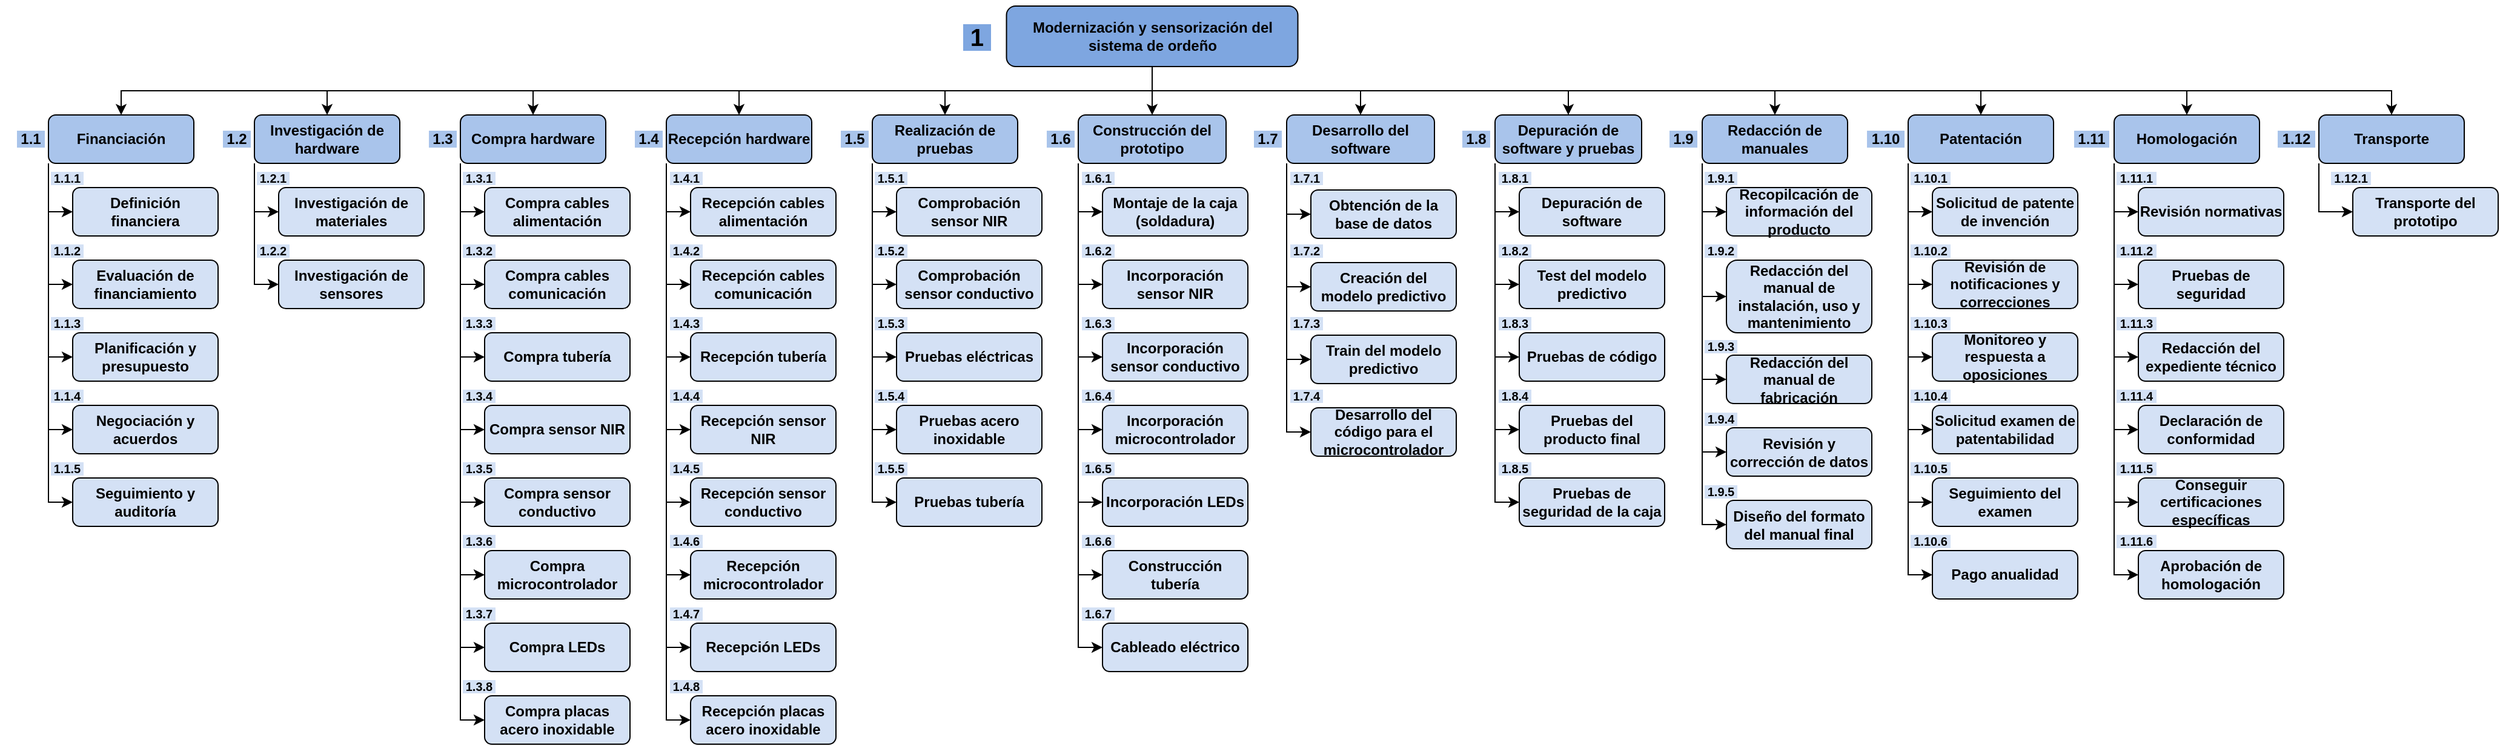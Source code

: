 <mxfile version="24.7.17">
  <diagram name="Página-1" id="xDB5x1nJtTJ21f21UzvT">
    <mxGraphModel dx="1525" dy="591" grid="1" gridSize="10" guides="1" tooltips="1" connect="1" arrows="1" fold="1" page="1" pageScale="1" pageWidth="827" pageHeight="1169" math="0" shadow="0">
      <root>
        <mxCell id="0" />
        <mxCell id="1" parent="0" />
        <mxCell id="xrWFmQba0UiNfy4pU8Oe-25" value="&lt;p&gt;&lt;b&gt;&lt;font style=&quot;font-size: 10px; background-color: rgb(212, 225, 245);&quot;&gt;&amp;nbsp;1.10.1&amp;nbsp;&lt;/font&gt;&lt;/b&gt;&lt;/p&gt;" style="text;html=1;align=center;verticalAlign=middle;resizable=0;points=[];autosize=1;strokeColor=none;fillColor=none;" parent="1" vertex="1">
          <mxGeometry x="873" y="147" width="60" height="50" as="geometry" />
        </mxCell>
        <mxCell id="xrWFmQba0UiNfy4pU8Oe-12" value="&lt;p&gt;&lt;b&gt;&lt;font style=&quot;background-color: rgb(169, 196, 235); font-size: 12px;&quot;&gt;&amp;nbsp;1.9&amp;nbsp;&lt;/font&gt;&lt;/b&gt;&lt;/p&gt;" style="text;html=1;align=center;verticalAlign=middle;resizable=0;points=[];autosize=1;strokeColor=none;fillColor=none;" parent="1" vertex="1">
          <mxGeometry x="674" y="115" width="50" height="50" as="geometry" />
        </mxCell>
        <mxCell id="kGC2JCyqSSdScOddXGKw-222" style="edgeStyle=orthogonalEdgeStyle;rounded=0;orthogonalLoop=1;jettySize=auto;html=1;exitX=0.5;exitY=1;exitDx=0;exitDy=0;entryX=0.5;entryY=0;entryDx=0;entryDy=0;" parent="1" source="kGC2JCyqSSdScOddXGKw-1" target="kGC2JCyqSSdScOddXGKw-25" edge="1">
          <mxGeometry relative="1" as="geometry" />
        </mxCell>
        <mxCell id="kGC2JCyqSSdScOddXGKw-223" style="edgeStyle=orthogonalEdgeStyle;rounded=0;orthogonalLoop=1;jettySize=auto;html=1;exitX=0.5;exitY=1;exitDx=0;exitDy=0;entryX=0.5;entryY=0;entryDx=0;entryDy=0;" parent="1" source="kGC2JCyqSSdScOddXGKw-1" target="kGC2JCyqSSdScOddXGKw-26" edge="1">
          <mxGeometry relative="1" as="geometry" />
        </mxCell>
        <mxCell id="kGC2JCyqSSdScOddXGKw-224" style="edgeStyle=orthogonalEdgeStyle;rounded=0;orthogonalLoop=1;jettySize=auto;html=1;exitX=0.5;exitY=1;exitDx=0;exitDy=0;entryX=0.5;entryY=0;entryDx=0;entryDy=0;" parent="1" source="kGC2JCyqSSdScOddXGKw-1" target="kGC2JCyqSSdScOddXGKw-27" edge="1">
          <mxGeometry relative="1" as="geometry" />
        </mxCell>
        <mxCell id="kGC2JCyqSSdScOddXGKw-225" style="edgeStyle=orthogonalEdgeStyle;rounded=0;orthogonalLoop=1;jettySize=auto;html=1;exitX=0.5;exitY=1;exitDx=0;exitDy=0;entryX=0.5;entryY=0;entryDx=0;entryDy=0;" parent="1" source="kGC2JCyqSSdScOddXGKw-1" target="kGC2JCyqSSdScOddXGKw-2" edge="1">
          <mxGeometry relative="1" as="geometry" />
        </mxCell>
        <mxCell id="kGC2JCyqSSdScOddXGKw-226" style="edgeStyle=orthogonalEdgeStyle;rounded=0;orthogonalLoop=1;jettySize=auto;html=1;exitX=0.5;exitY=1;exitDx=0;exitDy=0;entryX=0.5;entryY=0;entryDx=0;entryDy=0;" parent="1" source="kGC2JCyqSSdScOddXGKw-1" target="kGC2JCyqSSdScOddXGKw-3" edge="1">
          <mxGeometry relative="1" as="geometry" />
        </mxCell>
        <mxCell id="kGC2JCyqSSdScOddXGKw-227" style="edgeStyle=orthogonalEdgeStyle;rounded=0;orthogonalLoop=1;jettySize=auto;html=1;exitX=0.5;exitY=1;exitDx=0;exitDy=0;entryX=0.5;entryY=0;entryDx=0;entryDy=0;" parent="1" source="kGC2JCyqSSdScOddXGKw-1" target="kGC2JCyqSSdScOddXGKw-4" edge="1">
          <mxGeometry relative="1" as="geometry" />
        </mxCell>
        <mxCell id="kGC2JCyqSSdScOddXGKw-228" style="edgeStyle=orthogonalEdgeStyle;rounded=0;orthogonalLoop=1;jettySize=auto;html=1;exitX=0.5;exitY=1;exitDx=0;exitDy=0;entryX=0.5;entryY=0;entryDx=0;entryDy=0;" parent="1" source="kGC2JCyqSSdScOddXGKw-1" target="kGC2JCyqSSdScOddXGKw-6" edge="1">
          <mxGeometry relative="1" as="geometry" />
        </mxCell>
        <mxCell id="kGC2JCyqSSdScOddXGKw-229" style="edgeStyle=orthogonalEdgeStyle;rounded=0;orthogonalLoop=1;jettySize=auto;html=1;exitX=0.5;exitY=1;exitDx=0;exitDy=0;entryX=0.5;entryY=0;entryDx=0;entryDy=0;" parent="1" source="kGC2JCyqSSdScOddXGKw-1" target="kGC2JCyqSSdScOddXGKw-7" edge="1">
          <mxGeometry relative="1" as="geometry" />
        </mxCell>
        <mxCell id="kGC2JCyqSSdScOddXGKw-230" style="edgeStyle=orthogonalEdgeStyle;rounded=0;orthogonalLoop=1;jettySize=auto;html=1;exitX=0.5;exitY=1;exitDx=0;exitDy=0;entryX=0.5;entryY=0;entryDx=0;entryDy=0;" parent="1" source="kGC2JCyqSSdScOddXGKw-1" target="kGC2JCyqSSdScOddXGKw-28" edge="1">
          <mxGeometry relative="1" as="geometry" />
        </mxCell>
        <mxCell id="kGC2JCyqSSdScOddXGKw-231" style="edgeStyle=orthogonalEdgeStyle;rounded=0;orthogonalLoop=1;jettySize=auto;html=1;exitX=0.5;exitY=1;exitDx=0;exitDy=0;entryX=0.5;entryY=0;entryDx=0;entryDy=0;" parent="1" source="kGC2JCyqSSdScOddXGKw-1" target="kGC2JCyqSSdScOddXGKw-29" edge="1">
          <mxGeometry relative="1" as="geometry" />
        </mxCell>
        <mxCell id="kGC2JCyqSSdScOddXGKw-232" style="edgeStyle=orthogonalEdgeStyle;rounded=0;orthogonalLoop=1;jettySize=auto;html=1;exitX=0.5;exitY=1;exitDx=0;exitDy=0;entryX=0.5;entryY=0;entryDx=0;entryDy=0;" parent="1" source="kGC2JCyqSSdScOddXGKw-1" target="kGC2JCyqSSdScOddXGKw-30" edge="1">
          <mxGeometry relative="1" as="geometry" />
        </mxCell>
        <mxCell id="NdSP7JnZ39ZCxxkVXU99-4" style="edgeStyle=orthogonalEdgeStyle;rounded=0;orthogonalLoop=1;jettySize=auto;html=1;exitX=0.5;exitY=1;exitDx=0;exitDy=0;entryX=0.5;entryY=0;entryDx=0;entryDy=0;" edge="1" parent="1" source="kGC2JCyqSSdScOddXGKw-1" target="NdSP7JnZ39ZCxxkVXU99-2">
          <mxGeometry relative="1" as="geometry" />
        </mxCell>
        <mxCell id="kGC2JCyqSSdScOddXGKw-1" value="Modernización y sensorización del sistema de ordeño" style="rounded=1;whiteSpace=wrap;html=1;fillColor=#7EA6E0;strokeColor=#000000;fontStyle=1" parent="1" vertex="1">
          <mxGeometry x="140.75" y="30" width="240.5" height="50" as="geometry" />
        </mxCell>
        <mxCell id="kGC2JCyqSSdScOddXGKw-173" style="edgeStyle=orthogonalEdgeStyle;rounded=0;orthogonalLoop=1;jettySize=auto;html=1;exitX=0;exitY=1;exitDx=0;exitDy=0;entryX=0;entryY=0.5;entryDx=0;entryDy=0;" parent="1" source="kGC2JCyqSSdScOddXGKw-2" target="kGC2JCyqSSdScOddXGKw-48" edge="1">
          <mxGeometry relative="1" as="geometry" />
        </mxCell>
        <mxCell id="kGC2JCyqSSdScOddXGKw-174" style="edgeStyle=orthogonalEdgeStyle;rounded=0;orthogonalLoop=1;jettySize=auto;html=1;exitX=0;exitY=1;exitDx=0;exitDy=0;entryX=0;entryY=0.5;entryDx=0;entryDy=0;" parent="1" source="kGC2JCyqSSdScOddXGKw-2" target="kGC2JCyqSSdScOddXGKw-49" edge="1">
          <mxGeometry relative="1" as="geometry" />
        </mxCell>
        <mxCell id="kGC2JCyqSSdScOddXGKw-175" style="edgeStyle=orthogonalEdgeStyle;rounded=0;orthogonalLoop=1;jettySize=auto;html=1;exitX=0;exitY=1;exitDx=0;exitDy=0;entryX=0;entryY=0.5;entryDx=0;entryDy=0;" parent="1" source="kGC2JCyqSSdScOddXGKw-2" target="kGC2JCyqSSdScOddXGKw-50" edge="1">
          <mxGeometry relative="1" as="geometry" />
        </mxCell>
        <mxCell id="kGC2JCyqSSdScOddXGKw-176" style="edgeStyle=orthogonalEdgeStyle;rounded=0;orthogonalLoop=1;jettySize=auto;html=1;exitX=0;exitY=1;exitDx=0;exitDy=0;entryX=0;entryY=0.5;entryDx=0;entryDy=0;" parent="1" source="kGC2JCyqSSdScOddXGKw-2" target="kGC2JCyqSSdScOddXGKw-51" edge="1">
          <mxGeometry relative="1" as="geometry" />
        </mxCell>
        <mxCell id="kGC2JCyqSSdScOddXGKw-177" style="edgeStyle=orthogonalEdgeStyle;rounded=0;orthogonalLoop=1;jettySize=auto;html=1;exitX=0;exitY=1;exitDx=0;exitDy=0;entryX=0;entryY=0.5;entryDx=0;entryDy=0;" parent="1" source="kGC2JCyqSSdScOddXGKw-2" target="kGC2JCyqSSdScOddXGKw-52" edge="1">
          <mxGeometry relative="1" as="geometry" />
        </mxCell>
        <mxCell id="kGC2JCyqSSdScOddXGKw-178" style="edgeStyle=orthogonalEdgeStyle;rounded=0;orthogonalLoop=1;jettySize=auto;html=1;exitX=0;exitY=1;exitDx=0;exitDy=0;entryX=0;entryY=0.5;entryDx=0;entryDy=0;" parent="1" source="kGC2JCyqSSdScOddXGKw-2" target="kGC2JCyqSSdScOddXGKw-53" edge="1">
          <mxGeometry relative="1" as="geometry" />
        </mxCell>
        <mxCell id="kGC2JCyqSSdScOddXGKw-179" style="edgeStyle=orthogonalEdgeStyle;rounded=0;orthogonalLoop=1;jettySize=auto;html=1;exitX=0;exitY=1;exitDx=0;exitDy=0;entryX=0;entryY=0.5;entryDx=0;entryDy=0;" parent="1" source="kGC2JCyqSSdScOddXGKw-2" target="kGC2JCyqSSdScOddXGKw-54" edge="1">
          <mxGeometry relative="1" as="geometry" />
        </mxCell>
        <mxCell id="kGC2JCyqSSdScOddXGKw-180" style="edgeStyle=orthogonalEdgeStyle;rounded=0;orthogonalLoop=1;jettySize=auto;html=1;exitX=0;exitY=1;exitDx=0;exitDy=0;entryX=0;entryY=0.5;entryDx=0;entryDy=0;" parent="1" source="kGC2JCyqSSdScOddXGKw-2" target="kGC2JCyqSSdScOddXGKw-55" edge="1">
          <mxGeometry relative="1" as="geometry" />
        </mxCell>
        <mxCell id="kGC2JCyqSSdScOddXGKw-2" value="Recepción hardware" style="rounded=1;whiteSpace=wrap;html=1;fillColor=#A9C4EB;strokeColor=#000000;fontStyle=1" parent="1" vertex="1">
          <mxGeometry x="-140" y="120" width="120" height="40" as="geometry" />
        </mxCell>
        <mxCell id="kGC2JCyqSSdScOddXGKw-182" style="edgeStyle=orthogonalEdgeStyle;rounded=0;orthogonalLoop=1;jettySize=auto;html=1;exitX=0;exitY=1;exitDx=0;exitDy=0;entryX=0;entryY=0.5;entryDx=0;entryDy=0;" parent="1" source="kGC2JCyqSSdScOddXGKw-3" target="kGC2JCyqSSdScOddXGKw-57" edge="1">
          <mxGeometry relative="1" as="geometry" />
        </mxCell>
        <mxCell id="kGC2JCyqSSdScOddXGKw-183" style="edgeStyle=orthogonalEdgeStyle;rounded=0;orthogonalLoop=1;jettySize=auto;html=1;exitX=0;exitY=1;exitDx=0;exitDy=0;entryX=0;entryY=0.5;entryDx=0;entryDy=0;" parent="1" source="kGC2JCyqSSdScOddXGKw-3" target="kGC2JCyqSSdScOddXGKw-58" edge="1">
          <mxGeometry relative="1" as="geometry" />
        </mxCell>
        <mxCell id="kGC2JCyqSSdScOddXGKw-184" style="edgeStyle=orthogonalEdgeStyle;rounded=0;orthogonalLoop=1;jettySize=auto;html=1;exitX=0;exitY=1;exitDx=0;exitDy=0;entryX=0;entryY=0.5;entryDx=0;entryDy=0;" parent="1" source="kGC2JCyqSSdScOddXGKw-3" target="kGC2JCyqSSdScOddXGKw-59" edge="1">
          <mxGeometry relative="1" as="geometry" />
        </mxCell>
        <mxCell id="kGC2JCyqSSdScOddXGKw-185" style="edgeStyle=orthogonalEdgeStyle;rounded=0;orthogonalLoop=1;jettySize=auto;html=1;exitX=0;exitY=1;exitDx=0;exitDy=0;entryX=0;entryY=0.5;entryDx=0;entryDy=0;" parent="1" source="kGC2JCyqSSdScOddXGKw-3" target="kGC2JCyqSSdScOddXGKw-60" edge="1">
          <mxGeometry relative="1" as="geometry" />
        </mxCell>
        <mxCell id="kGC2JCyqSSdScOddXGKw-3" value="Realización de pruebas" style="rounded=1;whiteSpace=wrap;html=1;fillColor=#A9C4EB;strokeColor=#000000;fontStyle=1" parent="1" vertex="1">
          <mxGeometry x="30" y="120" width="120" height="40" as="geometry" />
        </mxCell>
        <mxCell id="kGC2JCyqSSdScOddXGKw-186" style="edgeStyle=orthogonalEdgeStyle;rounded=0;orthogonalLoop=1;jettySize=auto;html=1;exitX=0;exitY=1;exitDx=0;exitDy=0;entryX=0;entryY=0.5;entryDx=0;entryDy=0;" parent="1" source="kGC2JCyqSSdScOddXGKw-4" target="kGC2JCyqSSdScOddXGKw-66" edge="1">
          <mxGeometry relative="1" as="geometry" />
        </mxCell>
        <mxCell id="kGC2JCyqSSdScOddXGKw-188" style="edgeStyle=orthogonalEdgeStyle;rounded=0;orthogonalLoop=1;jettySize=auto;html=1;exitX=0;exitY=1;exitDx=0;exitDy=0;entryX=0;entryY=0.5;entryDx=0;entryDy=0;" parent="1" source="kGC2JCyqSSdScOddXGKw-4" target="kGC2JCyqSSdScOddXGKw-68" edge="1">
          <mxGeometry relative="1" as="geometry" />
        </mxCell>
        <mxCell id="kGC2JCyqSSdScOddXGKw-189" style="edgeStyle=orthogonalEdgeStyle;rounded=0;orthogonalLoop=1;jettySize=auto;html=1;exitX=0;exitY=1;exitDx=0;exitDy=0;entryX=0;entryY=0.5;entryDx=0;entryDy=0;" parent="1" source="kGC2JCyqSSdScOddXGKw-4" target="kGC2JCyqSSdScOddXGKw-69" edge="1">
          <mxGeometry relative="1" as="geometry" />
        </mxCell>
        <mxCell id="kGC2JCyqSSdScOddXGKw-190" style="edgeStyle=orthogonalEdgeStyle;rounded=0;orthogonalLoop=1;jettySize=auto;html=1;exitX=0;exitY=1;exitDx=0;exitDy=0;entryX=0;entryY=0.5;entryDx=0;entryDy=0;" parent="1" source="kGC2JCyqSSdScOddXGKw-4" target="kGC2JCyqSSdScOddXGKw-70" edge="1">
          <mxGeometry relative="1" as="geometry" />
        </mxCell>
        <mxCell id="kGC2JCyqSSdScOddXGKw-191" style="edgeStyle=orthogonalEdgeStyle;rounded=0;orthogonalLoop=1;jettySize=auto;html=1;exitX=0;exitY=1;exitDx=0;exitDy=0;entryX=0;entryY=0.5;entryDx=0;entryDy=0;" parent="1" source="kGC2JCyqSSdScOddXGKw-4" target="kGC2JCyqSSdScOddXGKw-71" edge="1">
          <mxGeometry relative="1" as="geometry" />
        </mxCell>
        <mxCell id="kGC2JCyqSSdScOddXGKw-192" style="edgeStyle=orthogonalEdgeStyle;rounded=0;orthogonalLoop=1;jettySize=auto;html=1;exitX=0;exitY=1;exitDx=0;exitDy=0;entryX=0;entryY=0.5;entryDx=0;entryDy=0;" parent="1" source="kGC2JCyqSSdScOddXGKw-4" target="kGC2JCyqSSdScOddXGKw-72" edge="1">
          <mxGeometry relative="1" as="geometry" />
        </mxCell>
        <mxCell id="kGC2JCyqSSdScOddXGKw-193" style="edgeStyle=orthogonalEdgeStyle;rounded=0;orthogonalLoop=1;jettySize=auto;html=1;exitX=0;exitY=1;exitDx=0;exitDy=0;entryX=0;entryY=0.5;entryDx=0;entryDy=0;" parent="1" source="kGC2JCyqSSdScOddXGKw-4" target="kGC2JCyqSSdScOddXGKw-73" edge="1">
          <mxGeometry relative="1" as="geometry" />
        </mxCell>
        <mxCell id="kGC2JCyqSSdScOddXGKw-4" value="Construcción del prototipo" style="rounded=1;whiteSpace=wrap;html=1;fillColor=#A9C4EB;strokeColor=#000000;fontStyle=1" parent="1" vertex="1">
          <mxGeometry x="200" y="120" width="122" height="40" as="geometry" />
        </mxCell>
        <mxCell id="kGC2JCyqSSdScOddXGKw-195" style="edgeStyle=orthogonalEdgeStyle;rounded=0;orthogonalLoop=1;jettySize=auto;html=1;exitX=0;exitY=1;exitDx=0;exitDy=0;entryX=0;entryY=0.5;entryDx=0;entryDy=0;" parent="1" source="kGC2JCyqSSdScOddXGKw-6" target="kGC2JCyqSSdScOddXGKw-76" edge="1">
          <mxGeometry relative="1" as="geometry" />
        </mxCell>
        <mxCell id="kGC2JCyqSSdScOddXGKw-196" style="edgeStyle=orthogonalEdgeStyle;rounded=0;orthogonalLoop=1;jettySize=auto;html=1;exitX=0;exitY=1;exitDx=0;exitDy=0;entryX=0;entryY=0.5;entryDx=0;entryDy=0;" parent="1" source="kGC2JCyqSSdScOddXGKw-6" target="kGC2JCyqSSdScOddXGKw-77" edge="1">
          <mxGeometry relative="1" as="geometry" />
        </mxCell>
        <mxCell id="kGC2JCyqSSdScOddXGKw-197" style="edgeStyle=orthogonalEdgeStyle;rounded=0;orthogonalLoop=1;jettySize=auto;html=1;exitX=0;exitY=1;exitDx=0;exitDy=0;entryX=0;entryY=0.5;entryDx=0;entryDy=0;" parent="1" source="kGC2JCyqSSdScOddXGKw-6" target="kGC2JCyqSSdScOddXGKw-78" edge="1">
          <mxGeometry relative="1" as="geometry" />
        </mxCell>
        <mxCell id="kGC2JCyqSSdScOddXGKw-198" style="edgeStyle=orthogonalEdgeStyle;rounded=0;orthogonalLoop=1;jettySize=auto;html=1;exitX=0;exitY=1;exitDx=0;exitDy=0;entryX=0;entryY=0.5;entryDx=0;entryDy=0;" parent="1" source="kGC2JCyqSSdScOddXGKw-6" target="kGC2JCyqSSdScOddXGKw-79" edge="1">
          <mxGeometry relative="1" as="geometry" />
        </mxCell>
        <mxCell id="kGC2JCyqSSdScOddXGKw-6" value="Desarrollo del software" style="rounded=1;whiteSpace=wrap;html=1;fillColor=#A9C4EB;strokeColor=#000000;fontStyle=1" parent="1" vertex="1">
          <mxGeometry x="372" y="120" width="122" height="40" as="geometry" />
        </mxCell>
        <mxCell id="kGC2JCyqSSdScOddXGKw-200" style="edgeStyle=orthogonalEdgeStyle;rounded=0;orthogonalLoop=1;jettySize=auto;html=1;exitX=0;exitY=1;exitDx=0;exitDy=0;entryX=0;entryY=0.5;entryDx=0;entryDy=0;" parent="1" source="kGC2JCyqSSdScOddXGKw-7" target="kGC2JCyqSSdScOddXGKw-84" edge="1">
          <mxGeometry relative="1" as="geometry" />
        </mxCell>
        <mxCell id="kGC2JCyqSSdScOddXGKw-201" style="edgeStyle=orthogonalEdgeStyle;rounded=0;orthogonalLoop=1;jettySize=auto;html=1;exitX=0;exitY=1;exitDx=0;exitDy=0;entryX=0;entryY=0.5;entryDx=0;entryDy=0;" parent="1" source="kGC2JCyqSSdScOddXGKw-7" target="kGC2JCyqSSdScOddXGKw-85" edge="1">
          <mxGeometry relative="1" as="geometry" />
        </mxCell>
        <mxCell id="kGC2JCyqSSdScOddXGKw-202" style="edgeStyle=orthogonalEdgeStyle;rounded=0;orthogonalLoop=1;jettySize=auto;html=1;exitX=0;exitY=1;exitDx=0;exitDy=0;entryX=0;entryY=0.5;entryDx=0;entryDy=0;" parent="1" source="kGC2JCyqSSdScOddXGKw-7" target="kGC2JCyqSSdScOddXGKw-86" edge="1">
          <mxGeometry relative="1" as="geometry" />
        </mxCell>
        <mxCell id="kGC2JCyqSSdScOddXGKw-203" style="edgeStyle=orthogonalEdgeStyle;rounded=0;orthogonalLoop=1;jettySize=auto;html=1;exitX=0;exitY=1;exitDx=0;exitDy=0;entryX=0;entryY=0.5;entryDx=0;entryDy=0;" parent="1" source="kGC2JCyqSSdScOddXGKw-7" target="kGC2JCyqSSdScOddXGKw-87" edge="1">
          <mxGeometry relative="1" as="geometry" />
        </mxCell>
        <mxCell id="kGC2JCyqSSdScOddXGKw-220" style="edgeStyle=orthogonalEdgeStyle;rounded=0;orthogonalLoop=1;jettySize=auto;html=1;exitX=0;exitY=1;exitDx=0;exitDy=0;entryX=0;entryY=0.5;entryDx=0;entryDy=0;" parent="1" source="kGC2JCyqSSdScOddXGKw-7" target="kGC2JCyqSSdScOddXGKw-219" edge="1">
          <mxGeometry relative="1" as="geometry" />
        </mxCell>
        <mxCell id="kGC2JCyqSSdScOddXGKw-7" value="Depuración de software y pruebas" style="rounded=1;whiteSpace=wrap;html=1;fillColor=#A9C4EB;strokeColor=#000000;fontStyle=1" parent="1" vertex="1">
          <mxGeometry x="544" y="120" width="121" height="40" as="geometry" />
        </mxCell>
        <mxCell id="kGC2JCyqSSdScOddXGKw-133" style="edgeStyle=orthogonalEdgeStyle;rounded=0;orthogonalLoop=1;jettySize=auto;html=1;exitX=0;exitY=1;exitDx=0;exitDy=0;entryX=0;entryY=0.5;entryDx=0;entryDy=0;" parent="1" source="kGC2JCyqSSdScOddXGKw-25" target="kGC2JCyqSSdScOddXGKw-121" edge="1">
          <mxGeometry relative="1" as="geometry" />
        </mxCell>
        <mxCell id="kGC2JCyqSSdScOddXGKw-134" style="edgeStyle=orthogonalEdgeStyle;rounded=0;orthogonalLoop=1;jettySize=auto;html=1;exitX=0;exitY=1;exitDx=0;exitDy=0;entryX=0;entryY=0.5;entryDx=0;entryDy=0;" parent="1" source="kGC2JCyqSSdScOddXGKw-25" target="kGC2JCyqSSdScOddXGKw-122" edge="1">
          <mxGeometry relative="1" as="geometry" />
        </mxCell>
        <mxCell id="kGC2JCyqSSdScOddXGKw-135" style="edgeStyle=orthogonalEdgeStyle;rounded=0;orthogonalLoop=1;jettySize=auto;html=1;exitX=0;exitY=1;exitDx=0;exitDy=0;entryX=0;entryY=0.5;entryDx=0;entryDy=0;" parent="1" source="kGC2JCyqSSdScOddXGKw-25" target="kGC2JCyqSSdScOddXGKw-123" edge="1">
          <mxGeometry relative="1" as="geometry" />
        </mxCell>
        <mxCell id="kGC2JCyqSSdScOddXGKw-136" style="edgeStyle=orthogonalEdgeStyle;rounded=0;orthogonalLoop=1;jettySize=auto;html=1;exitX=0;exitY=1;exitDx=0;exitDy=0;entryX=0;entryY=0.5;entryDx=0;entryDy=0;" parent="1" source="kGC2JCyqSSdScOddXGKw-25" target="kGC2JCyqSSdScOddXGKw-124" edge="1">
          <mxGeometry relative="1" as="geometry" />
        </mxCell>
        <mxCell id="xrWFmQba0UiNfy4pU8Oe-76" style="edgeStyle=orthogonalEdgeStyle;rounded=0;orthogonalLoop=1;jettySize=auto;html=1;exitX=0;exitY=1;exitDx=0;exitDy=0;entryX=0;entryY=0.5;entryDx=0;entryDy=0;" parent="1" source="kGC2JCyqSSdScOddXGKw-25" target="kGC2JCyqSSdScOddXGKw-120" edge="1">
          <mxGeometry relative="1" as="geometry" />
        </mxCell>
        <mxCell id="kGC2JCyqSSdScOddXGKw-25" value="Financiación" style="rounded=1;whiteSpace=wrap;html=1;fillColor=#A9C4EB;strokeColor=#000000;fontStyle=1" parent="1" vertex="1">
          <mxGeometry x="-650" y="120" width="120" height="40" as="geometry" />
        </mxCell>
        <mxCell id="kGC2JCyqSSdScOddXGKw-142" style="edgeStyle=orthogonalEdgeStyle;rounded=0;orthogonalLoop=1;jettySize=auto;html=1;exitX=0;exitY=1;exitDx=0;exitDy=0;entryX=0;entryY=0.5;entryDx=0;entryDy=0;" parent="1" source="kGC2JCyqSSdScOddXGKw-26" target="kGC2JCyqSSdScOddXGKw-31" edge="1">
          <mxGeometry relative="1" as="geometry" />
        </mxCell>
        <mxCell id="kGC2JCyqSSdScOddXGKw-143" style="edgeStyle=orthogonalEdgeStyle;rounded=0;orthogonalLoop=1;jettySize=auto;html=1;exitX=0;exitY=1;exitDx=0;exitDy=0;entryX=0;entryY=0.5;entryDx=0;entryDy=0;" parent="1" source="kGC2JCyqSSdScOddXGKw-26" target="kGC2JCyqSSdScOddXGKw-34" edge="1">
          <mxGeometry relative="1" as="geometry" />
        </mxCell>
        <mxCell id="kGC2JCyqSSdScOddXGKw-26" value="Investigación de hardware" style="rounded=1;whiteSpace=wrap;html=1;fillColor=#A9C4EB;strokeColor=#000000;fontStyle=1" parent="1" vertex="1">
          <mxGeometry x="-480" y="120" width="120" height="40" as="geometry" />
        </mxCell>
        <mxCell id="kGC2JCyqSSdScOddXGKw-164" style="edgeStyle=orthogonalEdgeStyle;rounded=0;orthogonalLoop=1;jettySize=auto;html=1;exitX=0;exitY=1;exitDx=0;exitDy=0;entryX=0;entryY=0.5;entryDx=0;entryDy=0;" parent="1" source="kGC2JCyqSSdScOddXGKw-27" target="kGC2JCyqSSdScOddXGKw-36" edge="1">
          <mxGeometry relative="1" as="geometry" />
        </mxCell>
        <mxCell id="kGC2JCyqSSdScOddXGKw-165" style="edgeStyle=orthogonalEdgeStyle;rounded=0;orthogonalLoop=1;jettySize=auto;html=1;exitX=0;exitY=1;exitDx=0;exitDy=0;entryX=0;entryY=0.5;entryDx=0;entryDy=0;" parent="1" source="kGC2JCyqSSdScOddXGKw-27" target="kGC2JCyqSSdScOddXGKw-40" edge="1">
          <mxGeometry relative="1" as="geometry" />
        </mxCell>
        <mxCell id="kGC2JCyqSSdScOddXGKw-166" style="edgeStyle=orthogonalEdgeStyle;rounded=0;orthogonalLoop=1;jettySize=auto;html=1;exitX=0;exitY=1;exitDx=0;exitDy=0;entryX=0;entryY=0.5;entryDx=0;entryDy=0;" parent="1" source="kGC2JCyqSSdScOddXGKw-27" target="kGC2JCyqSSdScOddXGKw-41" edge="1">
          <mxGeometry relative="1" as="geometry" />
        </mxCell>
        <mxCell id="kGC2JCyqSSdScOddXGKw-167" style="edgeStyle=orthogonalEdgeStyle;rounded=0;orthogonalLoop=1;jettySize=auto;html=1;exitX=0;exitY=1;exitDx=0;exitDy=0;entryX=0;entryY=0.5;entryDx=0;entryDy=0;" parent="1" source="kGC2JCyqSSdScOddXGKw-27" target="kGC2JCyqSSdScOddXGKw-42" edge="1">
          <mxGeometry relative="1" as="geometry" />
        </mxCell>
        <mxCell id="kGC2JCyqSSdScOddXGKw-168" style="edgeStyle=orthogonalEdgeStyle;rounded=0;orthogonalLoop=1;jettySize=auto;html=1;exitX=0;exitY=1;exitDx=0;exitDy=0;entryX=0;entryY=0.5;entryDx=0;entryDy=0;" parent="1" source="kGC2JCyqSSdScOddXGKw-27" target="kGC2JCyqSSdScOddXGKw-43" edge="1">
          <mxGeometry relative="1" as="geometry" />
        </mxCell>
        <mxCell id="kGC2JCyqSSdScOddXGKw-169" style="edgeStyle=orthogonalEdgeStyle;rounded=0;orthogonalLoop=1;jettySize=auto;html=1;exitX=0;exitY=1;exitDx=0;exitDy=0;entryX=0;entryY=0.5;entryDx=0;entryDy=0;" parent="1" source="kGC2JCyqSSdScOddXGKw-27" target="kGC2JCyqSSdScOddXGKw-44" edge="1">
          <mxGeometry relative="1" as="geometry" />
        </mxCell>
        <mxCell id="kGC2JCyqSSdScOddXGKw-170" style="edgeStyle=orthogonalEdgeStyle;rounded=0;orthogonalLoop=1;jettySize=auto;html=1;exitX=0;exitY=1;exitDx=0;exitDy=0;entryX=0;entryY=0.5;entryDx=0;entryDy=0;" parent="1" source="kGC2JCyqSSdScOddXGKw-27" target="kGC2JCyqSSdScOddXGKw-45" edge="1">
          <mxGeometry relative="1" as="geometry" />
        </mxCell>
        <mxCell id="kGC2JCyqSSdScOddXGKw-172" style="edgeStyle=orthogonalEdgeStyle;rounded=0;orthogonalLoop=1;jettySize=auto;html=1;exitX=0;exitY=1;exitDx=0;exitDy=0;entryX=0;entryY=0.5;entryDx=0;entryDy=0;" parent="1" source="kGC2JCyqSSdScOddXGKw-27" target="kGC2JCyqSSdScOddXGKw-47" edge="1">
          <mxGeometry relative="1" as="geometry" />
        </mxCell>
        <mxCell id="kGC2JCyqSSdScOddXGKw-27" value="Compra hardware" style="rounded=1;whiteSpace=wrap;html=1;fillColor=#A9C4EB;strokeColor=#000000;fontStyle=1" parent="1" vertex="1">
          <mxGeometry x="-310" y="120" width="120" height="40" as="geometry" />
        </mxCell>
        <mxCell id="kGC2JCyqSSdScOddXGKw-204" style="edgeStyle=orthogonalEdgeStyle;rounded=0;orthogonalLoop=1;jettySize=auto;html=1;exitX=0;exitY=1;exitDx=0;exitDy=0;entryX=0;entryY=0.5;entryDx=0;entryDy=0;" parent="1" source="kGC2JCyqSSdScOddXGKw-28" target="kGC2JCyqSSdScOddXGKw-93" edge="1">
          <mxGeometry relative="1" as="geometry" />
        </mxCell>
        <mxCell id="kGC2JCyqSSdScOddXGKw-205" style="edgeStyle=orthogonalEdgeStyle;rounded=0;orthogonalLoop=1;jettySize=auto;html=1;exitX=0;exitY=1;exitDx=0;exitDy=0;entryX=0;entryY=0.5;entryDx=0;entryDy=0;" parent="1" source="kGC2JCyqSSdScOddXGKw-28" target="kGC2JCyqSSdScOddXGKw-94" edge="1">
          <mxGeometry relative="1" as="geometry" />
        </mxCell>
        <mxCell id="kGC2JCyqSSdScOddXGKw-206" style="edgeStyle=orthogonalEdgeStyle;rounded=0;orthogonalLoop=1;jettySize=auto;html=1;exitX=0;exitY=1;exitDx=0;exitDy=0;entryX=0;entryY=0.5;entryDx=0;entryDy=0;" parent="1" source="kGC2JCyqSSdScOddXGKw-28" target="kGC2JCyqSSdScOddXGKw-95" edge="1">
          <mxGeometry relative="1" as="geometry" />
        </mxCell>
        <mxCell id="kGC2JCyqSSdScOddXGKw-207" style="edgeStyle=orthogonalEdgeStyle;rounded=0;orthogonalLoop=1;jettySize=auto;html=1;exitX=0;exitY=1;exitDx=0;exitDy=0;entryX=0;entryY=0.5;entryDx=0;entryDy=0;" parent="1" source="kGC2JCyqSSdScOddXGKw-28" target="kGC2JCyqSSdScOddXGKw-96" edge="1">
          <mxGeometry relative="1" as="geometry" />
        </mxCell>
        <mxCell id="kGC2JCyqSSdScOddXGKw-208" style="edgeStyle=orthogonalEdgeStyle;rounded=0;orthogonalLoop=1;jettySize=auto;html=1;exitX=0;exitY=1;exitDx=0;exitDy=0;entryX=0;entryY=0.5;entryDx=0;entryDy=0;" parent="1" source="kGC2JCyqSSdScOddXGKw-29" target="kGC2JCyqSSdScOddXGKw-102" edge="1">
          <mxGeometry relative="1" as="geometry" />
        </mxCell>
        <mxCell id="kGC2JCyqSSdScOddXGKw-209" style="edgeStyle=orthogonalEdgeStyle;rounded=0;orthogonalLoop=1;jettySize=auto;html=1;exitX=0;exitY=1;exitDx=0;exitDy=0;entryX=0;entryY=0.5;entryDx=0;entryDy=0;" parent="1" source="kGC2JCyqSSdScOddXGKw-29" target="kGC2JCyqSSdScOddXGKw-103" edge="1">
          <mxGeometry relative="1" as="geometry" />
        </mxCell>
        <mxCell id="kGC2JCyqSSdScOddXGKw-210" style="edgeStyle=orthogonalEdgeStyle;rounded=0;orthogonalLoop=1;jettySize=auto;html=1;exitX=0;exitY=1;exitDx=0;exitDy=0;entryX=0;entryY=0.5;entryDx=0;entryDy=0;" parent="1" source="kGC2JCyqSSdScOddXGKw-29" target="kGC2JCyqSSdScOddXGKw-104" edge="1">
          <mxGeometry relative="1" as="geometry" />
        </mxCell>
        <mxCell id="kGC2JCyqSSdScOddXGKw-211" style="edgeStyle=orthogonalEdgeStyle;rounded=0;orthogonalLoop=1;jettySize=auto;html=1;exitX=0;exitY=1;exitDx=0;exitDy=0;entryX=0;entryY=0.5;entryDx=0;entryDy=0;" parent="1" source="kGC2JCyqSSdScOddXGKw-29" target="kGC2JCyqSSdScOddXGKw-105" edge="1">
          <mxGeometry relative="1" as="geometry" />
        </mxCell>
        <mxCell id="kGC2JCyqSSdScOddXGKw-212" style="edgeStyle=orthogonalEdgeStyle;rounded=0;orthogonalLoop=1;jettySize=auto;html=1;exitX=0;exitY=1;exitDx=0;exitDy=0;entryX=0;entryY=0.5;entryDx=0;entryDy=0;" parent="1" source="kGC2JCyqSSdScOddXGKw-30" target="kGC2JCyqSSdScOddXGKw-111" edge="1">
          <mxGeometry relative="1" as="geometry" />
        </mxCell>
        <mxCell id="kGC2JCyqSSdScOddXGKw-213" style="edgeStyle=orthogonalEdgeStyle;rounded=0;orthogonalLoop=1;jettySize=auto;html=1;exitX=0;exitY=1;exitDx=0;exitDy=0;entryX=0;entryY=0.5;entryDx=0;entryDy=0;" parent="1" source="kGC2JCyqSSdScOddXGKw-30" target="kGC2JCyqSSdScOddXGKw-112" edge="1">
          <mxGeometry relative="1" as="geometry" />
        </mxCell>
        <mxCell id="kGC2JCyqSSdScOddXGKw-214" style="edgeStyle=orthogonalEdgeStyle;rounded=0;orthogonalLoop=1;jettySize=auto;html=1;exitX=0;exitY=1;exitDx=0;exitDy=0;entryX=0;entryY=0.5;entryDx=0;entryDy=0;" parent="1" source="kGC2JCyqSSdScOddXGKw-30" target="kGC2JCyqSSdScOddXGKw-113" edge="1">
          <mxGeometry relative="1" as="geometry" />
        </mxCell>
        <mxCell id="kGC2JCyqSSdScOddXGKw-215" style="edgeStyle=orthogonalEdgeStyle;rounded=0;orthogonalLoop=1;jettySize=auto;html=1;exitX=0;exitY=1;exitDx=0;exitDy=0;entryX=0;entryY=0.5;entryDx=0;entryDy=0;" parent="1" source="kGC2JCyqSSdScOddXGKw-30" target="kGC2JCyqSSdScOddXGKw-114" edge="1">
          <mxGeometry relative="1" as="geometry" />
        </mxCell>
        <mxCell id="kGC2JCyqSSdScOddXGKw-216" style="edgeStyle=orthogonalEdgeStyle;rounded=0;orthogonalLoop=1;jettySize=auto;html=1;exitX=0;exitY=1;exitDx=0;exitDy=0;entryX=0;entryY=0.5;entryDx=0;entryDy=0;" parent="1" source="kGC2JCyqSSdScOddXGKw-30" target="kGC2JCyqSSdScOddXGKw-115" edge="1">
          <mxGeometry relative="1" as="geometry" />
        </mxCell>
        <mxCell id="kGC2JCyqSSdScOddXGKw-30" value="Homologación" style="rounded=1;whiteSpace=wrap;html=1;fillColor=#A9C4EB;strokeColor=#000000;fontStyle=1" parent="1" vertex="1">
          <mxGeometry x="1055" y="120" width="120" height="40" as="geometry" />
        </mxCell>
        <mxCell id="kGC2JCyqSSdScOddXGKw-31" value="Investigación de materiales" style="rounded=1;whiteSpace=wrap;html=1;fillColor=#D4E1F5;strokeColor=#000000;fontStyle=1" parent="1" vertex="1">
          <mxGeometry x="-460" y="180" width="120" height="40" as="geometry" />
        </mxCell>
        <mxCell id="kGC2JCyqSSdScOddXGKw-34" value="Investigación de sensores" style="rounded=1;whiteSpace=wrap;html=1;fillColor=#D4E1F5;strokeColor=#000000;fontStyle=1" parent="1" vertex="1">
          <mxGeometry x="-460" y="240" width="120" height="40" as="geometry" />
        </mxCell>
        <mxCell id="kGC2JCyqSSdScOddXGKw-36" value="Compra cables alimentación" style="rounded=1;whiteSpace=wrap;html=1;fillColor=#D4E1F5;strokeColor=#000000;fontStyle=1" parent="1" vertex="1">
          <mxGeometry x="-290" y="180" width="120" height="40" as="geometry" />
        </mxCell>
        <mxCell id="kGC2JCyqSSdScOddXGKw-40" value="Compra cables comunicación" style="rounded=1;whiteSpace=wrap;html=1;fillColor=#D4E1F5;strokeColor=#000000;fontStyle=1" parent="1" vertex="1">
          <mxGeometry x="-290" y="240" width="120" height="40" as="geometry" />
        </mxCell>
        <mxCell id="kGC2JCyqSSdScOddXGKw-41" value="Compra tubería" style="rounded=1;whiteSpace=wrap;html=1;fillColor=#D4E1F5;strokeColor=#000000;fontStyle=1" parent="1" vertex="1">
          <mxGeometry x="-290" y="300" width="120" height="40" as="geometry" />
        </mxCell>
        <mxCell id="kGC2JCyqSSdScOddXGKw-42" value="Compra sensor NIR" style="rounded=1;whiteSpace=wrap;html=1;fillColor=#D4E1F5;strokeColor=#000000;fontStyle=1" parent="1" vertex="1">
          <mxGeometry x="-290" y="360" width="120" height="40" as="geometry" />
        </mxCell>
        <mxCell id="kGC2JCyqSSdScOddXGKw-43" value="Compra sensor conductivo" style="rounded=1;whiteSpace=wrap;html=1;fillColor=#D4E1F5;strokeColor=#000000;fontStyle=1" parent="1" vertex="1">
          <mxGeometry x="-290" y="420" width="120" height="40" as="geometry" />
        </mxCell>
        <mxCell id="kGC2JCyqSSdScOddXGKw-44" value="Compra microcontrolador" style="rounded=1;whiteSpace=wrap;html=1;fillColor=#D4E1F5;strokeColor=#000000;fontStyle=1" parent="1" vertex="1">
          <mxGeometry x="-290" y="480" width="120" height="40" as="geometry" />
        </mxCell>
        <mxCell id="kGC2JCyqSSdScOddXGKw-45" value="Compra LEDs" style="rounded=1;whiteSpace=wrap;html=1;fillColor=#D4E1F5;strokeColor=#000000;fontStyle=1" parent="1" vertex="1">
          <mxGeometry x="-290" y="540" width="120" height="40" as="geometry" />
        </mxCell>
        <mxCell id="kGC2JCyqSSdScOddXGKw-47" value="Compra placas acero inoxidable" style="rounded=1;whiteSpace=wrap;html=1;fillColor=#D4E1F5;strokeColor=#000000;fontStyle=1" parent="1" vertex="1">
          <mxGeometry x="-290" y="600" width="120" height="40" as="geometry" />
        </mxCell>
        <mxCell id="kGC2JCyqSSdScOddXGKw-48" value="Recepción cables alimentación" style="rounded=1;whiteSpace=wrap;html=1;fillColor=#D4E1F5;strokeColor=#000000;fontStyle=1" parent="1" vertex="1">
          <mxGeometry x="-120" y="180" width="120" height="40" as="geometry" />
        </mxCell>
        <mxCell id="kGC2JCyqSSdScOddXGKw-49" value="Recepción cables comunicación" style="rounded=1;whiteSpace=wrap;html=1;fillColor=#D4E1F5;strokeColor=#000000;fontStyle=1" parent="1" vertex="1">
          <mxGeometry x="-120" y="240" width="120" height="40" as="geometry" />
        </mxCell>
        <mxCell id="kGC2JCyqSSdScOddXGKw-50" value="Recepción tubería" style="rounded=1;whiteSpace=wrap;html=1;fillColor=#D4E1F5;strokeColor=#000000;fontStyle=1" parent="1" vertex="1">
          <mxGeometry x="-120" y="300" width="120" height="40" as="geometry" />
        </mxCell>
        <mxCell id="kGC2JCyqSSdScOddXGKw-51" value="Recepción sensor NIR" style="rounded=1;whiteSpace=wrap;html=1;fillColor=#D4E1F5;strokeColor=#000000;fontStyle=1" parent="1" vertex="1">
          <mxGeometry x="-120" y="360" width="120" height="40" as="geometry" />
        </mxCell>
        <mxCell id="kGC2JCyqSSdScOddXGKw-52" value="Recepción sensor conductivo" style="rounded=1;whiteSpace=wrap;html=1;fillColor=#D4E1F5;strokeColor=#000000;fontStyle=1" parent="1" vertex="1">
          <mxGeometry x="-120" y="420" width="120" height="40" as="geometry" />
        </mxCell>
        <mxCell id="kGC2JCyqSSdScOddXGKw-53" value="Recepción microcontrolador" style="rounded=1;whiteSpace=wrap;html=1;fillColor=#D4E1F5;strokeColor=#000000;fontStyle=1" parent="1" vertex="1">
          <mxGeometry x="-120" y="480" width="120" height="40" as="geometry" />
        </mxCell>
        <mxCell id="kGC2JCyqSSdScOddXGKw-54" value="Recepción LEDs" style="rounded=1;whiteSpace=wrap;html=1;fillColor=#D4E1F5;strokeColor=#000000;fontStyle=1" parent="1" vertex="1">
          <mxGeometry x="-120" y="540" width="120" height="40" as="geometry" />
        </mxCell>
        <mxCell id="kGC2JCyqSSdScOddXGKw-55" value="Recepción placas acero inoxidable" style="rounded=1;whiteSpace=wrap;html=1;fillColor=#D4E1F5;strokeColor=#000000;fontStyle=1" parent="1" vertex="1">
          <mxGeometry x="-120" y="600" width="120" height="40" as="geometry" />
        </mxCell>
        <mxCell id="kGC2JCyqSSdScOddXGKw-57" value="Comprobación sensor NIR" style="rounded=1;whiteSpace=wrap;html=1;fillColor=#D4E1F5;strokeColor=#000000;fontStyle=1" parent="1" vertex="1">
          <mxGeometry x="50" y="180" width="120" height="40" as="geometry" />
        </mxCell>
        <mxCell id="kGC2JCyqSSdScOddXGKw-58" value="Comprobación sensor conductivo" style="rounded=1;whiteSpace=wrap;html=1;fillColor=#D4E1F5;strokeColor=#000000;fontStyle=1" parent="1" vertex="1">
          <mxGeometry x="50" y="240" width="120" height="40" as="geometry" />
        </mxCell>
        <mxCell id="kGC2JCyqSSdScOddXGKw-59" value="Pruebas eléctricas" style="rounded=1;whiteSpace=wrap;html=1;fillColor=#D4E1F5;strokeColor=#000000;fontStyle=1" parent="1" vertex="1">
          <mxGeometry x="50" y="300" width="120" height="40" as="geometry" />
        </mxCell>
        <mxCell id="kGC2JCyqSSdScOddXGKw-60" value="Pruebas acero inoxidable" style="rounded=1;whiteSpace=wrap;html=1;fillColor=#D4E1F5;strokeColor=#000000;fontStyle=1" parent="1" vertex="1">
          <mxGeometry x="50" y="360" width="120" height="40" as="geometry" />
        </mxCell>
        <mxCell id="kGC2JCyqSSdScOddXGKw-66" value="Montaje de la caja (soldadura)" style="rounded=1;whiteSpace=wrap;html=1;fillColor=#D4E1F5;strokeColor=#000000;fontStyle=1" parent="1" vertex="1">
          <mxGeometry x="220" y="180" width="120" height="40" as="geometry" />
        </mxCell>
        <mxCell id="kGC2JCyqSSdScOddXGKw-68" value="Incorporación sensor NIR" style="rounded=1;whiteSpace=wrap;html=1;fillColor=#D4E1F5;strokeColor=#000000;fontStyle=1" parent="1" vertex="1">
          <mxGeometry x="220" y="240" width="120" height="40" as="geometry" />
        </mxCell>
        <mxCell id="kGC2JCyqSSdScOddXGKw-69" value="Incorporación sensor conductivo" style="rounded=1;whiteSpace=wrap;html=1;fillColor=#D4E1F5;strokeColor=#000000;fontStyle=1" parent="1" vertex="1">
          <mxGeometry x="220" y="300" width="120" height="40" as="geometry" />
        </mxCell>
        <mxCell id="kGC2JCyqSSdScOddXGKw-70" value="Incorporación microcontrolador" style="rounded=1;whiteSpace=wrap;html=1;fillColor=#D4E1F5;strokeColor=#000000;fontStyle=1" parent="1" vertex="1">
          <mxGeometry x="220" y="360" width="120" height="40" as="geometry" />
        </mxCell>
        <mxCell id="kGC2JCyqSSdScOddXGKw-71" value="Incorporación LEDs" style="rounded=1;whiteSpace=wrap;html=1;fillColor=#D4E1F5;strokeColor=#000000;fontStyle=1" parent="1" vertex="1">
          <mxGeometry x="220" y="420" width="120" height="40" as="geometry" />
        </mxCell>
        <mxCell id="kGC2JCyqSSdScOddXGKw-72" value="Construcción tubería" style="rounded=1;whiteSpace=wrap;html=1;fillColor=#D4E1F5;strokeColor=#000000;fontStyle=1" parent="1" vertex="1">
          <mxGeometry x="220" y="480" width="120" height="40" as="geometry" />
        </mxCell>
        <mxCell id="kGC2JCyqSSdScOddXGKw-73" value="Cableado eléctrico" style="rounded=1;whiteSpace=wrap;html=1;fillColor=#D4E1F5;strokeColor=#000000;fontStyle=1" parent="1" vertex="1">
          <mxGeometry x="220" y="540" width="120" height="40" as="geometry" />
        </mxCell>
        <mxCell id="kGC2JCyqSSdScOddXGKw-76" value="Obtención de la base de datos" style="rounded=1;whiteSpace=wrap;html=1;fillColor=#D4E1F5;strokeColor=#000000;fontStyle=1" parent="1" vertex="1">
          <mxGeometry x="392" y="182" width="120" height="40" as="geometry" />
        </mxCell>
        <mxCell id="kGC2JCyqSSdScOddXGKw-77" value="Creación del modelo predictivo" style="rounded=1;whiteSpace=wrap;html=1;fillColor=#D4E1F5;strokeColor=#000000;fontStyle=1" parent="1" vertex="1">
          <mxGeometry x="392" y="242" width="120" height="40" as="geometry" />
        </mxCell>
        <mxCell id="kGC2JCyqSSdScOddXGKw-78" value="Train del modelo predictivo" style="rounded=1;whiteSpace=wrap;html=1;fillColor=#D4E1F5;strokeColor=#000000;fontStyle=1" parent="1" vertex="1">
          <mxGeometry x="392" y="302" width="120" height="40" as="geometry" />
        </mxCell>
        <mxCell id="kGC2JCyqSSdScOddXGKw-79" value="Desarrollo del código para el microcontrolador" style="rounded=1;whiteSpace=wrap;html=1;fillColor=#D4E1F5;strokeColor=#000000;fontStyle=1" parent="1" vertex="1">
          <mxGeometry x="392" y="362" width="120" height="40" as="geometry" />
        </mxCell>
        <mxCell id="kGC2JCyqSSdScOddXGKw-84" value="Depuración de software" style="rounded=1;whiteSpace=wrap;html=1;fillColor=#D4E1F5;strokeColor=#000000;fontStyle=1" parent="1" vertex="1">
          <mxGeometry x="564" y="180" width="120" height="40" as="geometry" />
        </mxCell>
        <mxCell id="kGC2JCyqSSdScOddXGKw-85" value="Test del modelo predictivo" style="rounded=1;whiteSpace=wrap;html=1;fillColor=#D4E1F5;strokeColor=#000000;fontStyle=1" parent="1" vertex="1">
          <mxGeometry x="564" y="240" width="120" height="40" as="geometry" />
        </mxCell>
        <mxCell id="kGC2JCyqSSdScOddXGKw-86" value="Pruebas de código" style="rounded=1;whiteSpace=wrap;html=1;fillColor=#D4E1F5;strokeColor=#000000;fontStyle=1" parent="1" vertex="1">
          <mxGeometry x="564" y="300" width="120" height="40" as="geometry" />
        </mxCell>
        <mxCell id="kGC2JCyqSSdScOddXGKw-87" value="Pruebas del producto final" style="rounded=1;whiteSpace=wrap;html=1;fillColor=#D4E1F5;strokeColor=#000000;fontStyle=1" parent="1" vertex="1">
          <mxGeometry x="564" y="360" width="120" height="40" as="geometry" />
        </mxCell>
        <mxCell id="kGC2JCyqSSdScOddXGKw-93" value="Recopilcación de información del producto" style="rounded=1;whiteSpace=wrap;html=1;fillColor=#D4E1F5;strokeColor=#000000;fontStyle=1" parent="1" vertex="1">
          <mxGeometry x="735" y="180" width="120" height="40" as="geometry" />
        </mxCell>
        <mxCell id="kGC2JCyqSSdScOddXGKw-94" value="Redacción del manual de instalación, uso y mantenimiento" style="rounded=1;whiteSpace=wrap;html=1;fillColor=#D4E1F5;strokeColor=#000000;fontStyle=1" parent="1" vertex="1">
          <mxGeometry x="735" y="240" width="120" height="60" as="geometry" />
        </mxCell>
        <mxCell id="kGC2JCyqSSdScOddXGKw-95" value="Redacción del manual de fabricación" style="rounded=1;whiteSpace=wrap;html=1;fillColor=#D4E1F5;strokeColor=#000000;fontStyle=1" parent="1" vertex="1">
          <mxGeometry x="735" y="318.5" width="120" height="40" as="geometry" />
        </mxCell>
        <mxCell id="kGC2JCyqSSdScOddXGKw-96" value="Revisión y corrección de datos" style="rounded=1;whiteSpace=wrap;html=1;fillColor=#D4E1F5;strokeColor=#000000;fontStyle=1" parent="1" vertex="1">
          <mxGeometry x="735" y="378.5" width="120" height="40" as="geometry" />
        </mxCell>
        <mxCell id="kGC2JCyqSSdScOddXGKw-102" value="Solicitud de patente de invención" style="rounded=1;whiteSpace=wrap;html=1;fillColor=#D4E1F5;strokeColor=#000000;fontStyle=1" parent="1" vertex="1">
          <mxGeometry x="905" y="180" width="120" height="40" as="geometry" />
        </mxCell>
        <mxCell id="kGC2JCyqSSdScOddXGKw-103" value="Revisión de notificaciones y correcciones" style="rounded=1;whiteSpace=wrap;html=1;fillColor=#D4E1F5;strokeColor=#000000;fontStyle=1" parent="1" vertex="1">
          <mxGeometry x="905" y="240" width="120" height="40" as="geometry" />
        </mxCell>
        <mxCell id="kGC2JCyqSSdScOddXGKw-104" value="Monitoreo y respuesta a oposiciones" style="rounded=1;whiteSpace=wrap;html=1;fillColor=#D4E1F5;strokeColor=#000000;fontStyle=1" parent="1" vertex="1">
          <mxGeometry x="905" y="300" width="120" height="40" as="geometry" />
        </mxCell>
        <mxCell id="kGC2JCyqSSdScOddXGKw-105" value="Solicitud examen de patentabilidad" style="rounded=1;whiteSpace=wrap;html=1;fillColor=#D4E1F5;strokeColor=#000000;fontStyle=1" parent="1" vertex="1">
          <mxGeometry x="905" y="360" width="120" height="40" as="geometry" />
        </mxCell>
        <mxCell id="kGC2JCyqSSdScOddXGKw-111" value="Revisión normativas" style="rounded=1;whiteSpace=wrap;html=1;fillColor=#D4E1F5;strokeColor=#000000;fontStyle=1" parent="1" vertex="1">
          <mxGeometry x="1075" y="180" width="120" height="40" as="geometry" />
        </mxCell>
        <mxCell id="kGC2JCyqSSdScOddXGKw-112" value="Pruebas de seguridad" style="rounded=1;whiteSpace=wrap;html=1;fillColor=#D4E1F5;strokeColor=#000000;fontStyle=1" parent="1" vertex="1">
          <mxGeometry x="1075" y="240" width="120" height="40" as="geometry" />
        </mxCell>
        <mxCell id="kGC2JCyqSSdScOddXGKw-113" value="Redacción del expediente técnico" style="rounded=1;whiteSpace=wrap;html=1;fillColor=#D4E1F5;strokeColor=#000000;fontStyle=1" parent="1" vertex="1">
          <mxGeometry x="1075" y="300" width="120" height="40" as="geometry" />
        </mxCell>
        <mxCell id="kGC2JCyqSSdScOddXGKw-114" value="Declaración de conformidad" style="rounded=1;whiteSpace=wrap;html=1;fillColor=#D4E1F5;strokeColor=#000000;fontStyle=1" parent="1" vertex="1">
          <mxGeometry x="1075" y="360" width="120" height="40" as="geometry" />
        </mxCell>
        <mxCell id="kGC2JCyqSSdScOddXGKw-115" value="Conseguir certificaciones específicas" style="rounded=1;whiteSpace=wrap;html=1;fillColor=#D4E1F5;strokeColor=#000000;fontStyle=1" parent="1" vertex="1">
          <mxGeometry x="1075" y="420" width="120" height="40" as="geometry" />
        </mxCell>
        <mxCell id="kGC2JCyqSSdScOddXGKw-116" value="Aprobación de homologación" style="rounded=1;whiteSpace=wrap;html=1;fillColor=#D4E1F5;strokeColor=#000000;fontStyle=1" parent="1" vertex="1">
          <mxGeometry x="1075" y="480" width="120" height="40" as="geometry" />
        </mxCell>
        <mxCell id="kGC2JCyqSSdScOddXGKw-120" value="Definición financiera" style="rounded=1;whiteSpace=wrap;html=1;fillColor=#D4E1F5;strokeColor=#000000;fontStyle=1" parent="1" vertex="1">
          <mxGeometry x="-630" y="180" width="120" height="40" as="geometry" />
        </mxCell>
        <mxCell id="kGC2JCyqSSdScOddXGKw-121" value="Evaluación de financiamiento" style="rounded=1;whiteSpace=wrap;html=1;fillColor=#D4E1F5;strokeColor=#000000;fontStyle=1" parent="1" vertex="1">
          <mxGeometry x="-630" y="240" width="120" height="40" as="geometry" />
        </mxCell>
        <mxCell id="kGC2JCyqSSdScOddXGKw-122" value="Planificación y presupuesto" style="rounded=1;whiteSpace=wrap;html=1;fillColor=#D4E1F5;strokeColor=#000000;fontStyle=1" parent="1" vertex="1">
          <mxGeometry x="-630" y="300" width="120" height="40" as="geometry" />
        </mxCell>
        <mxCell id="kGC2JCyqSSdScOddXGKw-123" value="Negociación y acuerdos" style="rounded=1;whiteSpace=wrap;html=1;fillColor=#D4E1F5;strokeColor=#000000;fontStyle=1" parent="1" vertex="1">
          <mxGeometry x="-630" y="360" width="120" height="40" as="geometry" />
        </mxCell>
        <mxCell id="kGC2JCyqSSdScOddXGKw-124" value="Seguimiento y auditoría" style="rounded=1;whiteSpace=wrap;html=1;fillColor=#D4E1F5;strokeColor=#000000;fontStyle=1" parent="1" vertex="1">
          <mxGeometry x="-630" y="420" width="120" height="40" as="geometry" />
        </mxCell>
        <mxCell id="kGC2JCyqSSdScOddXGKw-219" value="Pruebas de seguridad de la caja" style="rounded=1;whiteSpace=wrap;html=1;fillColor=#D4E1F5;strokeColor=#000000;fontStyle=1" parent="1" vertex="1">
          <mxGeometry x="564" y="420" width="120" height="40" as="geometry" />
        </mxCell>
        <mxCell id="xrWFmQba0UiNfy4pU8Oe-1" value="&lt;p&gt;&lt;b&gt;&lt;font style=&quot;font-size: 20px; background-color: rgb(126, 166, 224);&quot;&gt;&amp;nbsp;1&amp;nbsp;&lt;/font&gt;&lt;/b&gt;&lt;/p&gt;" style="text;html=1;align=center;verticalAlign=middle;resizable=0;points=[];autosize=1;strokeColor=none;fillColor=none;" parent="1" vertex="1">
          <mxGeometry x="90.75" y="25" width="50" height="60" as="geometry" />
        </mxCell>
        <mxCell id="xrWFmQba0UiNfy4pU8Oe-3" value="&lt;p&gt;&lt;b&gt;&lt;font style=&quot;background-color: rgb(169, 196, 235); font-size: 12px;&quot;&gt;&amp;nbsp;1.1&amp;nbsp;&lt;/font&gt;&lt;/b&gt;&lt;/p&gt;" style="text;html=1;align=center;verticalAlign=middle;resizable=0;points=[];autosize=1;strokeColor=none;fillColor=none;" parent="1" vertex="1">
          <mxGeometry x="-690" y="115" width="50" height="50" as="geometry" />
        </mxCell>
        <mxCell id="xrWFmQba0UiNfy4pU8Oe-4" value="&lt;p&gt;&lt;b&gt;&lt;font style=&quot;background-color: rgb(169, 196, 235); font-size: 12px;&quot;&gt;&amp;nbsp;1.2&amp;nbsp;&lt;/font&gt;&lt;/b&gt;&lt;/p&gt;" style="text;html=1;align=center;verticalAlign=middle;resizable=0;points=[];autosize=1;strokeColor=none;fillColor=none;" parent="1" vertex="1">
          <mxGeometry x="-520" y="115" width="50" height="50" as="geometry" />
        </mxCell>
        <mxCell id="xrWFmQba0UiNfy4pU8Oe-5" value="&lt;p&gt;&lt;b&gt;&lt;font style=&quot;background-color: rgb(169, 196, 235); font-size: 12px;&quot;&gt;&amp;nbsp;1.3&amp;nbsp;&lt;/font&gt;&lt;/b&gt;&lt;/p&gt;" style="text;html=1;align=center;verticalAlign=middle;resizable=0;points=[];autosize=1;strokeColor=none;fillColor=none;" parent="1" vertex="1">
          <mxGeometry x="-350" y="115" width="50" height="50" as="geometry" />
        </mxCell>
        <mxCell id="xrWFmQba0UiNfy4pU8Oe-6" value="&lt;p&gt;&lt;b&gt;&lt;font style=&quot;background-color: rgb(169, 196, 235); font-size: 12px;&quot;&gt;&amp;nbsp;1.4&amp;nbsp;&lt;/font&gt;&lt;/b&gt;&lt;/p&gt;" style="text;html=1;align=center;verticalAlign=middle;resizable=0;points=[];autosize=1;strokeColor=none;fillColor=none;" parent="1" vertex="1">
          <mxGeometry x="-180" y="115" width="50" height="50" as="geometry" />
        </mxCell>
        <mxCell id="xrWFmQba0UiNfy4pU8Oe-7" value="&lt;p&gt;&lt;b&gt;&lt;font style=&quot;background-color: rgb(169, 196, 235); font-size: 12px;&quot;&gt;&amp;nbsp;1.5&amp;nbsp;&lt;/font&gt;&lt;/b&gt;&lt;/p&gt;" style="text;html=1;align=center;verticalAlign=middle;resizable=0;points=[];autosize=1;strokeColor=none;fillColor=none;" parent="1" vertex="1">
          <mxGeometry x="-10" y="115" width="50" height="50" as="geometry" />
        </mxCell>
        <mxCell id="xrWFmQba0UiNfy4pU8Oe-8" value="&lt;p&gt;&lt;b&gt;&lt;font style=&quot;background-color: rgb(169, 196, 235); font-size: 12px;&quot;&gt;&amp;nbsp;1.6&amp;nbsp;&lt;/font&gt;&lt;/b&gt;&lt;/p&gt;" style="text;html=1;align=center;verticalAlign=middle;resizable=0;points=[];autosize=1;strokeColor=none;fillColor=none;" parent="1" vertex="1">
          <mxGeometry x="160" y="115" width="50" height="50" as="geometry" />
        </mxCell>
        <mxCell id="xrWFmQba0UiNfy4pU8Oe-9" value="&lt;p&gt;&lt;b&gt;&lt;font style=&quot;background-color: rgb(169, 196, 235); font-size: 12px;&quot;&gt;&amp;nbsp;1.7&amp;nbsp;&lt;/font&gt;&lt;/b&gt;&lt;/p&gt;" style="text;html=1;align=center;verticalAlign=middle;resizable=0;points=[];autosize=1;strokeColor=none;fillColor=none;" parent="1" vertex="1">
          <mxGeometry x="331.25" y="115" width="50" height="50" as="geometry" />
        </mxCell>
        <mxCell id="xrWFmQba0UiNfy4pU8Oe-11" value="&lt;p&gt;&lt;b&gt;&lt;font style=&quot;background-color: rgb(169, 196, 235); font-size: 12px;&quot;&gt;&amp;nbsp;1.8&amp;nbsp;&lt;/font&gt;&lt;/b&gt;&lt;/p&gt;" style="text;html=1;align=center;verticalAlign=middle;resizable=0;points=[];autosize=1;strokeColor=none;fillColor=none;" parent="1" vertex="1">
          <mxGeometry x="503" y="115" width="50" height="50" as="geometry" />
        </mxCell>
        <mxCell id="xrWFmQba0UiNfy4pU8Oe-13" value="&lt;p&gt;&lt;b&gt;&lt;font style=&quot;background-color: rgb(169, 196, 235); font-size: 12px;&quot;&gt;&amp;nbsp;1.10&amp;nbsp;&lt;/font&gt;&lt;/b&gt;&lt;/p&gt;" style="text;html=1;align=center;verticalAlign=middle;resizable=0;points=[];autosize=1;strokeColor=none;fillColor=none;" parent="1" vertex="1">
          <mxGeometry x="841" y="115" width="50" height="50" as="geometry" />
        </mxCell>
        <mxCell id="xrWFmQba0UiNfy4pU8Oe-14" value="&lt;p&gt;&lt;b&gt;&lt;font style=&quot;background-color: rgb(169, 196, 235); font-size: 12px;&quot;&gt;&amp;nbsp;1.11&amp;nbsp;&lt;/font&gt;&lt;/b&gt;&lt;/p&gt;" style="text;html=1;align=center;verticalAlign=middle;resizable=0;points=[];autosize=1;strokeColor=none;fillColor=none;" parent="1" vertex="1">
          <mxGeometry x="1011" y="115" width="50" height="50" as="geometry" />
        </mxCell>
        <mxCell id="xrWFmQba0UiNfy4pU8Oe-15" value="&lt;p&gt;&lt;b&gt;&lt;font style=&quot;font-size: 10px; background-color: rgb(212, 225, 245);&quot;&gt;&amp;nbsp;1.1.1&amp;nbsp;&lt;/font&gt;&lt;/b&gt;&lt;/p&gt;" style="text;html=1;align=center;verticalAlign=middle;resizable=0;points=[];autosize=1;strokeColor=none;fillColor=none;" parent="1" vertex="1">
          <mxGeometry x="-660" y="147" width="50" height="50" as="geometry" />
        </mxCell>
        <mxCell id="xrWFmQba0UiNfy4pU8Oe-17" value="&lt;p&gt;&lt;b&gt;&lt;font style=&quot;font-size: 10px; background-color: rgb(212, 225, 245);&quot;&gt;&amp;nbsp;1.11.1&amp;nbsp;&lt;/font&gt;&lt;/b&gt;&lt;/p&gt;" style="text;html=1;align=center;verticalAlign=middle;resizable=0;points=[];autosize=1;strokeColor=none;fillColor=none;" parent="1" vertex="1">
          <mxGeometry x="1043" y="147" width="60" height="50" as="geometry" />
        </mxCell>
        <mxCell id="xrWFmQba0UiNfy4pU8Oe-19" value="&lt;p&gt;&lt;b&gt;&lt;font style=&quot;font-size: 10px; background-color: rgb(212, 225, 245);&quot;&gt;&amp;nbsp;1.11.2&amp;nbsp;&lt;/font&gt;&lt;/b&gt;&lt;/p&gt;" style="text;html=1;align=center;verticalAlign=middle;resizable=0;points=[];autosize=1;strokeColor=none;fillColor=none;" parent="1" vertex="1">
          <mxGeometry x="1043" y="207" width="60" height="50" as="geometry" />
        </mxCell>
        <mxCell id="xrWFmQba0UiNfy4pU8Oe-20" value="&lt;p&gt;&lt;b&gt;&lt;font style=&quot;font-size: 10px; background-color: rgb(212, 225, 245);&quot;&gt;&amp;nbsp;1.11.3&amp;nbsp;&lt;/font&gt;&lt;/b&gt;&lt;/p&gt;" style="text;html=1;align=center;verticalAlign=middle;resizable=0;points=[];autosize=1;strokeColor=none;fillColor=none;" parent="1" vertex="1">
          <mxGeometry x="1043" y="267" width="60" height="50" as="geometry" />
        </mxCell>
        <mxCell id="xrWFmQba0UiNfy4pU8Oe-21" value="&lt;p&gt;&lt;b&gt;&lt;font style=&quot;font-size: 10px; background-color: rgb(212, 225, 245);&quot;&gt;&amp;nbsp;1.11.4&amp;nbsp;&lt;/font&gt;&lt;/b&gt;&lt;/p&gt;" style="text;html=1;align=center;verticalAlign=middle;resizable=0;points=[];autosize=1;strokeColor=none;fillColor=none;" parent="1" vertex="1">
          <mxGeometry x="1043" y="327" width="60" height="50" as="geometry" />
        </mxCell>
        <mxCell id="xrWFmQba0UiNfy4pU8Oe-22" value="&lt;p&gt;&lt;b&gt;&lt;font style=&quot;font-size: 10px; background-color: rgb(212, 225, 245);&quot;&gt;&amp;nbsp;1.11.5&amp;nbsp;&lt;/font&gt;&lt;/b&gt;&lt;/p&gt;" style="text;html=1;align=center;verticalAlign=middle;resizable=0;points=[];autosize=1;strokeColor=none;fillColor=none;" parent="1" vertex="1">
          <mxGeometry x="1043" y="387" width="60" height="50" as="geometry" />
        </mxCell>
        <mxCell id="xrWFmQba0UiNfy4pU8Oe-23" style="edgeStyle=orthogonalEdgeStyle;rounded=0;orthogonalLoop=1;jettySize=auto;html=1;entryX=0;entryY=0.5;entryDx=0;entryDy=0;exitX=0;exitY=1;exitDx=0;exitDy=0;" parent="1" source="kGC2JCyqSSdScOddXGKw-30" target="kGC2JCyqSSdScOddXGKw-116" edge="1">
          <mxGeometry relative="1" as="geometry">
            <mxPoint x="1065" y="170" as="sourcePoint" />
            <mxPoint x="1085" y="210" as="targetPoint" />
          </mxGeometry>
        </mxCell>
        <mxCell id="xrWFmQba0UiNfy4pU8Oe-24" value="&lt;p&gt;&lt;b&gt;&lt;font style=&quot;font-size: 10px; background-color: rgb(212, 225, 245);&quot;&gt;&amp;nbsp;1.11.6&amp;nbsp;&lt;/font&gt;&lt;/b&gt;&lt;/p&gt;" style="text;html=1;align=center;verticalAlign=middle;resizable=0;points=[];autosize=1;strokeColor=none;fillColor=none;" parent="1" vertex="1">
          <mxGeometry x="1043" y="447" width="60" height="50" as="geometry" />
        </mxCell>
        <mxCell id="xrWFmQba0UiNfy4pU8Oe-26" value="&lt;p&gt;&lt;b&gt;&lt;font style=&quot;font-size: 10px; background-color: rgb(212, 225, 245);&quot;&gt;&amp;nbsp;1.10.2&amp;nbsp;&lt;/font&gt;&lt;/b&gt;&lt;/p&gt;" style="text;html=1;align=center;verticalAlign=middle;resizable=0;points=[];autosize=1;strokeColor=none;fillColor=none;" parent="1" vertex="1">
          <mxGeometry x="873" y="207" width="60" height="50" as="geometry" />
        </mxCell>
        <mxCell id="xrWFmQba0UiNfy4pU8Oe-27" value="&lt;p&gt;&lt;b&gt;&lt;font style=&quot;font-size: 10px; background-color: rgb(212, 225, 245);&quot;&gt;&amp;nbsp;1.10.3&amp;nbsp;&lt;/font&gt;&lt;/b&gt;&lt;/p&gt;" style="text;html=1;align=center;verticalAlign=middle;resizable=0;points=[];autosize=1;strokeColor=none;fillColor=none;" parent="1" vertex="1">
          <mxGeometry x="873" y="267" width="60" height="50" as="geometry" />
        </mxCell>
        <mxCell id="xrWFmQba0UiNfy4pU8Oe-28" value="&lt;p&gt;&lt;b&gt;&lt;font style=&quot;font-size: 10px; background-color: rgb(212, 225, 245);&quot;&gt;&amp;nbsp;1.10.4&amp;nbsp;&lt;/font&gt;&lt;/b&gt;&lt;/p&gt;" style="text;html=1;align=center;verticalAlign=middle;resizable=0;points=[];autosize=1;strokeColor=none;fillColor=none;" parent="1" vertex="1">
          <mxGeometry x="873" y="327" width="60" height="50" as="geometry" />
        </mxCell>
        <mxCell id="xrWFmQba0UiNfy4pU8Oe-31" value="&lt;p&gt;&lt;b&gt;&lt;font style=&quot;font-size: 10px; background-color: rgb(212, 225, 245);&quot;&gt;&amp;nbsp;1.9.1&amp;nbsp;&lt;/font&gt;&lt;/b&gt;&lt;/p&gt;" style="text;html=1;align=center;verticalAlign=middle;resizable=0;points=[];autosize=1;strokeColor=none;fillColor=none;" parent="1" vertex="1">
          <mxGeometry x="705" y="147" width="50" height="50" as="geometry" />
        </mxCell>
        <mxCell id="xrWFmQba0UiNfy4pU8Oe-32" value="&lt;p&gt;&lt;b&gt;&lt;font style=&quot;font-size: 10px; background-color: rgb(212, 225, 245);&quot;&gt;&amp;nbsp;1.9.2&amp;nbsp;&lt;/font&gt;&lt;/b&gt;&lt;/p&gt;" style="text;html=1;align=center;verticalAlign=middle;resizable=0;points=[];autosize=1;strokeColor=none;fillColor=none;" parent="1" vertex="1">
          <mxGeometry x="705" y="207" width="50" height="50" as="geometry" />
        </mxCell>
        <mxCell id="xrWFmQba0UiNfy4pU8Oe-33" value="&lt;p&gt;&lt;b&gt;&lt;font style=&quot;font-size: 10px; background-color: rgb(212, 225, 245);&quot;&gt;&amp;nbsp;1.9.3&amp;nbsp;&lt;/font&gt;&lt;/b&gt;&lt;/p&gt;" style="text;html=1;align=center;verticalAlign=middle;resizable=0;points=[];autosize=1;strokeColor=none;fillColor=none;" parent="1" vertex="1">
          <mxGeometry x="705" y="285.5" width="50" height="50" as="geometry" />
        </mxCell>
        <mxCell id="xrWFmQba0UiNfy4pU8Oe-34" value="&lt;p&gt;&lt;b&gt;&lt;font style=&quot;font-size: 10px; background-color: rgb(212, 225, 245);&quot;&gt;&amp;nbsp;1.9.5&amp;nbsp;&lt;/font&gt;&lt;/b&gt;&lt;/p&gt;" style="text;html=1;align=center;verticalAlign=middle;resizable=0;points=[];autosize=1;strokeColor=none;fillColor=none;" parent="1" vertex="1">
          <mxGeometry x="705" y="405.5" width="50" height="50" as="geometry" />
        </mxCell>
        <mxCell id="xrWFmQba0UiNfy4pU8Oe-35" value="&lt;p&gt;&lt;b&gt;&lt;font style=&quot;font-size: 10px; background-color: rgb(212, 225, 245);&quot;&gt;&amp;nbsp;1.8.1&amp;nbsp;&lt;/font&gt;&lt;/b&gt;&lt;/p&gt;" style="text;html=1;align=center;verticalAlign=middle;resizable=0;points=[];autosize=1;strokeColor=none;fillColor=none;" parent="1" vertex="1">
          <mxGeometry x="535" y="147" width="50" height="50" as="geometry" />
        </mxCell>
        <mxCell id="xrWFmQba0UiNfy4pU8Oe-36" value="&lt;p&gt;&lt;b&gt;&lt;font style=&quot;font-size: 10px; background-color: rgb(212, 225, 245);&quot;&gt;&amp;nbsp;1.8.2&amp;nbsp;&lt;/font&gt;&lt;/b&gt;&lt;/p&gt;" style="text;html=1;align=center;verticalAlign=middle;resizable=0;points=[];autosize=1;strokeColor=none;fillColor=none;" parent="1" vertex="1">
          <mxGeometry x="535" y="207" width="50" height="50" as="geometry" />
        </mxCell>
        <mxCell id="xrWFmQba0UiNfy4pU8Oe-37" value="&lt;p&gt;&lt;b&gt;&lt;font style=&quot;font-size: 10px; background-color: rgb(212, 225, 245);&quot;&gt;&amp;nbsp;1.8.3&amp;nbsp;&lt;/font&gt;&lt;/b&gt;&lt;/p&gt;" style="text;html=1;align=center;verticalAlign=middle;resizable=0;points=[];autosize=1;strokeColor=none;fillColor=none;" parent="1" vertex="1">
          <mxGeometry x="535" y="267" width="50" height="50" as="geometry" />
        </mxCell>
        <mxCell id="xrWFmQba0UiNfy4pU8Oe-38" value="&lt;p&gt;&lt;b&gt;&lt;font style=&quot;font-size: 10px; background-color: rgb(212, 225, 245);&quot;&gt;&amp;nbsp;1.8.4&amp;nbsp;&lt;/font&gt;&lt;/b&gt;&lt;/p&gt;" style="text;html=1;align=center;verticalAlign=middle;resizable=0;points=[];autosize=1;strokeColor=none;fillColor=none;" parent="1" vertex="1">
          <mxGeometry x="535" y="327" width="50" height="50" as="geometry" />
        </mxCell>
        <mxCell id="xrWFmQba0UiNfy4pU8Oe-39" value="&lt;p&gt;&lt;b&gt;&lt;font style=&quot;font-size: 10px; background-color: rgb(212, 225, 245);&quot;&gt;&amp;nbsp;1.8.5&amp;nbsp;&lt;/font&gt;&lt;/b&gt;&lt;/p&gt;" style="text;html=1;align=center;verticalAlign=middle;resizable=0;points=[];autosize=1;strokeColor=none;fillColor=none;" parent="1" vertex="1">
          <mxGeometry x="535" y="387" width="50" height="50" as="geometry" />
        </mxCell>
        <mxCell id="xrWFmQba0UiNfy4pU8Oe-40" value="&lt;p&gt;&lt;b&gt;&lt;font style=&quot;font-size: 10px; background-color: rgb(212, 225, 245);&quot;&gt;&amp;nbsp;1.7.1&amp;nbsp;&lt;/font&gt;&lt;/b&gt;&lt;/p&gt;" style="text;html=1;align=center;verticalAlign=middle;resizable=0;points=[];autosize=1;strokeColor=none;fillColor=none;" parent="1" vertex="1">
          <mxGeometry x="363" y="147" width="50" height="50" as="geometry" />
        </mxCell>
        <mxCell id="xrWFmQba0UiNfy4pU8Oe-41" value="&lt;p&gt;&lt;b&gt;&lt;font style=&quot;font-size: 10px; background-color: rgb(212, 225, 245);&quot;&gt;&amp;nbsp;1.7.2&amp;nbsp;&lt;/font&gt;&lt;/b&gt;&lt;/p&gt;" style="text;html=1;align=center;verticalAlign=middle;resizable=0;points=[];autosize=1;strokeColor=none;fillColor=none;" parent="1" vertex="1">
          <mxGeometry x="363" y="207" width="50" height="50" as="geometry" />
        </mxCell>
        <mxCell id="xrWFmQba0UiNfy4pU8Oe-42" value="&lt;p&gt;&lt;b&gt;&lt;font style=&quot;font-size: 10px; background-color: rgb(212, 225, 245);&quot;&gt;&amp;nbsp;1.7.3&amp;nbsp;&lt;/font&gt;&lt;/b&gt;&lt;/p&gt;" style="text;html=1;align=center;verticalAlign=middle;resizable=0;points=[];autosize=1;strokeColor=none;fillColor=none;" parent="1" vertex="1">
          <mxGeometry x="363" y="267" width="50" height="50" as="geometry" />
        </mxCell>
        <mxCell id="xrWFmQba0UiNfy4pU8Oe-43" value="&lt;p&gt;&lt;b&gt;&lt;font style=&quot;font-size: 10px; background-color: rgb(212, 225, 245);&quot;&gt;&amp;nbsp;1.7.4&amp;nbsp;&lt;/font&gt;&lt;/b&gt;&lt;/p&gt;" style="text;html=1;align=center;verticalAlign=middle;resizable=0;points=[];autosize=1;strokeColor=none;fillColor=none;" parent="1" vertex="1">
          <mxGeometry x="363" y="327" width="50" height="50" as="geometry" />
        </mxCell>
        <mxCell id="xrWFmQba0UiNfy4pU8Oe-45" value="&lt;p&gt;&lt;b&gt;&lt;font style=&quot;font-size: 10px; background-color: rgb(212, 225, 245);&quot;&gt;&amp;nbsp;1.6.1&amp;nbsp;&lt;/font&gt;&lt;/b&gt;&lt;/p&gt;" style="text;html=1;align=center;verticalAlign=middle;resizable=0;points=[];autosize=1;strokeColor=none;fillColor=none;" parent="1" vertex="1">
          <mxGeometry x="191" y="147" width="50" height="50" as="geometry" />
        </mxCell>
        <mxCell id="xrWFmQba0UiNfy4pU8Oe-46" value="&lt;p&gt;&lt;b&gt;&lt;font style=&quot;font-size: 10px; background-color: rgb(212, 225, 245);&quot;&gt;&amp;nbsp;1.6.2&amp;nbsp;&lt;/font&gt;&lt;/b&gt;&lt;/p&gt;" style="text;html=1;align=center;verticalAlign=middle;resizable=0;points=[];autosize=1;strokeColor=none;fillColor=none;" parent="1" vertex="1">
          <mxGeometry x="191" y="207" width="50" height="50" as="geometry" />
        </mxCell>
        <mxCell id="xrWFmQba0UiNfy4pU8Oe-47" value="&lt;p&gt;&lt;b&gt;&lt;font style=&quot;font-size: 10px; background-color: rgb(212, 225, 245);&quot;&gt;&amp;nbsp;1.6.3&amp;nbsp;&lt;/font&gt;&lt;/b&gt;&lt;/p&gt;" style="text;html=1;align=center;verticalAlign=middle;resizable=0;points=[];autosize=1;strokeColor=none;fillColor=none;" parent="1" vertex="1">
          <mxGeometry x="191" y="267" width="50" height="50" as="geometry" />
        </mxCell>
        <mxCell id="xrWFmQba0UiNfy4pU8Oe-48" value="&lt;p&gt;&lt;b&gt;&lt;font style=&quot;font-size: 10px; background-color: rgb(212, 225, 245);&quot;&gt;&amp;nbsp;1.6.4&amp;nbsp;&lt;/font&gt;&lt;/b&gt;&lt;/p&gt;" style="text;html=1;align=center;verticalAlign=middle;resizable=0;points=[];autosize=1;strokeColor=none;fillColor=none;" parent="1" vertex="1">
          <mxGeometry x="191" y="327" width="50" height="50" as="geometry" />
        </mxCell>
        <mxCell id="xrWFmQba0UiNfy4pU8Oe-49" value="&lt;p&gt;&lt;b&gt;&lt;font style=&quot;font-size: 10px; background-color: rgb(212, 225, 245);&quot;&gt;&amp;nbsp;1.6.5&amp;nbsp;&lt;/font&gt;&lt;/b&gt;&lt;/p&gt;" style="text;html=1;align=center;verticalAlign=middle;resizable=0;points=[];autosize=1;strokeColor=none;fillColor=none;" parent="1" vertex="1">
          <mxGeometry x="191" y="387" width="50" height="50" as="geometry" />
        </mxCell>
        <mxCell id="xrWFmQba0UiNfy4pU8Oe-50" value="&lt;p&gt;&lt;b&gt;&lt;font style=&quot;font-size: 10px; background-color: rgb(212, 225, 245);&quot;&gt;&amp;nbsp;1.6.6&amp;nbsp;&lt;/font&gt;&lt;/b&gt;&lt;/p&gt;" style="text;html=1;align=center;verticalAlign=middle;resizable=0;points=[];autosize=1;strokeColor=none;fillColor=none;" parent="1" vertex="1">
          <mxGeometry x="191" y="447" width="50" height="50" as="geometry" />
        </mxCell>
        <mxCell id="xrWFmQba0UiNfy4pU8Oe-51" value="&lt;p&gt;&lt;b&gt;&lt;font style=&quot;font-size: 10px; background-color: rgb(212, 225, 245);&quot;&gt;&amp;nbsp;1.6.7&amp;nbsp;&lt;/font&gt;&lt;/b&gt;&lt;/p&gt;" style="text;html=1;align=center;verticalAlign=middle;resizable=0;points=[];autosize=1;strokeColor=none;fillColor=none;" parent="1" vertex="1">
          <mxGeometry x="191" y="507" width="50" height="50" as="geometry" />
        </mxCell>
        <mxCell id="twKwHDpxor7ZQv1c92Y8-3" style="edgeStyle=orthogonalEdgeStyle;rounded=0;orthogonalLoop=1;jettySize=auto;html=1;entryX=0;entryY=0.5;entryDx=0;entryDy=0;" parent="1" source="xrWFmQba0UiNfy4pU8Oe-52" target="twKwHDpxor7ZQv1c92Y8-1" edge="1">
          <mxGeometry relative="1" as="geometry">
            <Array as="points">
              <mxPoint x="30" y="440" />
            </Array>
          </mxGeometry>
        </mxCell>
        <mxCell id="xrWFmQba0UiNfy4pU8Oe-52" value="&lt;p&gt;&lt;b&gt;&lt;font style=&quot;font-size: 10px; background-color: rgb(212, 225, 245);&quot;&gt;&amp;nbsp;1.5.1&amp;nbsp;&lt;/font&gt;&lt;/b&gt;&lt;/p&gt;" style="text;html=1;align=center;verticalAlign=middle;resizable=0;points=[];autosize=1;strokeColor=none;fillColor=none;" parent="1" vertex="1">
          <mxGeometry x="20" y="147" width="50" height="50" as="geometry" />
        </mxCell>
        <mxCell id="xrWFmQba0UiNfy4pU8Oe-53" value="&lt;p&gt;&lt;b&gt;&lt;font style=&quot;font-size: 10px; background-color: rgb(212, 225, 245);&quot;&gt;&amp;nbsp;1.5.2&amp;nbsp;&lt;/font&gt;&lt;/b&gt;&lt;/p&gt;" style="text;html=1;align=center;verticalAlign=middle;resizable=0;points=[];autosize=1;strokeColor=none;fillColor=none;" parent="1" vertex="1">
          <mxGeometry x="20" y="207" width="50" height="50" as="geometry" />
        </mxCell>
        <mxCell id="xrWFmQba0UiNfy4pU8Oe-54" value="&lt;p&gt;&lt;b&gt;&lt;font style=&quot;font-size: 10px; background-color: rgb(212, 225, 245);&quot;&gt;&amp;nbsp;1.5.3&amp;nbsp;&lt;/font&gt;&lt;/b&gt;&lt;/p&gt;" style="text;html=1;align=center;verticalAlign=middle;resizable=0;points=[];autosize=1;strokeColor=none;fillColor=none;" parent="1" vertex="1">
          <mxGeometry x="20" y="267" width="50" height="50" as="geometry" />
        </mxCell>
        <mxCell id="xrWFmQba0UiNfy4pU8Oe-55" value="&lt;p&gt;&lt;b&gt;&lt;font style=&quot;font-size: 10px; background-color: rgb(212, 225, 245);&quot;&gt;&amp;nbsp;1.5.4&amp;nbsp;&lt;/font&gt;&lt;/b&gt;&lt;/p&gt;" style="text;html=1;align=center;verticalAlign=middle;resizable=0;points=[];autosize=1;strokeColor=none;fillColor=none;" parent="1" vertex="1">
          <mxGeometry x="20" y="327" width="50" height="50" as="geometry" />
        </mxCell>
        <mxCell id="xrWFmQba0UiNfy4pU8Oe-56" value="&lt;p&gt;&lt;b&gt;&lt;font style=&quot;font-size: 10px; background-color: rgb(212, 225, 245);&quot;&gt;&amp;nbsp;1.4.1&amp;nbsp;&lt;/font&gt;&lt;/b&gt;&lt;/p&gt;" style="text;html=1;align=center;verticalAlign=middle;resizable=0;points=[];autosize=1;strokeColor=none;fillColor=none;" parent="1" vertex="1">
          <mxGeometry x="-149" y="147" width="50" height="50" as="geometry" />
        </mxCell>
        <mxCell id="xrWFmQba0UiNfy4pU8Oe-58" value="&lt;p&gt;&lt;b&gt;&lt;font style=&quot;font-size: 10px; background-color: rgb(212, 225, 245);&quot;&gt;&amp;nbsp;1.4.2&amp;nbsp;&lt;/font&gt;&lt;/b&gt;&lt;/p&gt;" style="text;html=1;align=center;verticalAlign=middle;resizable=0;points=[];autosize=1;strokeColor=none;fillColor=none;" parent="1" vertex="1">
          <mxGeometry x="-149" y="207" width="50" height="50" as="geometry" />
        </mxCell>
        <mxCell id="xrWFmQba0UiNfy4pU8Oe-59" value="&lt;p&gt;&lt;b&gt;&lt;font style=&quot;font-size: 10px; background-color: rgb(212, 225, 245);&quot;&gt;&amp;nbsp;1.4.3&amp;nbsp;&lt;/font&gt;&lt;/b&gt;&lt;/p&gt;" style="text;html=1;align=center;verticalAlign=middle;resizable=0;points=[];autosize=1;strokeColor=none;fillColor=none;" parent="1" vertex="1">
          <mxGeometry x="-149" y="267" width="50" height="50" as="geometry" />
        </mxCell>
        <mxCell id="xrWFmQba0UiNfy4pU8Oe-60" value="&lt;p&gt;&lt;b&gt;&lt;font style=&quot;font-size: 10px; background-color: rgb(212, 225, 245);&quot;&gt;&amp;nbsp;1.4.4&amp;nbsp;&lt;/font&gt;&lt;/b&gt;&lt;/p&gt;" style="text;html=1;align=center;verticalAlign=middle;resizable=0;points=[];autosize=1;strokeColor=none;fillColor=none;" parent="1" vertex="1">
          <mxGeometry x="-149" y="327" width="50" height="50" as="geometry" />
        </mxCell>
        <mxCell id="xrWFmQba0UiNfy4pU8Oe-61" value="&lt;p&gt;&lt;b&gt;&lt;font style=&quot;font-size: 10px; background-color: rgb(212, 225, 245);&quot;&gt;&amp;nbsp;1.4.5&amp;nbsp;&lt;/font&gt;&lt;/b&gt;&lt;/p&gt;" style="text;html=1;align=center;verticalAlign=middle;resizable=0;points=[];autosize=1;strokeColor=none;fillColor=none;" parent="1" vertex="1">
          <mxGeometry x="-149" y="387" width="50" height="50" as="geometry" />
        </mxCell>
        <mxCell id="xrWFmQba0UiNfy4pU8Oe-62" value="&lt;p&gt;&lt;b&gt;&lt;font style=&quot;font-size: 10px; background-color: rgb(212, 225, 245);&quot;&gt;&amp;nbsp;1.4.6&amp;nbsp;&lt;/font&gt;&lt;/b&gt;&lt;/p&gt;" style="text;html=1;align=center;verticalAlign=middle;resizable=0;points=[];autosize=1;strokeColor=none;fillColor=none;" parent="1" vertex="1">
          <mxGeometry x="-149" y="447" width="50" height="50" as="geometry" />
        </mxCell>
        <mxCell id="xrWFmQba0UiNfy4pU8Oe-63" value="&lt;p&gt;&lt;b&gt;&lt;font style=&quot;font-size: 10px; background-color: rgb(212, 225, 245);&quot;&gt;&amp;nbsp;1.4.7&amp;nbsp;&lt;/font&gt;&lt;/b&gt;&lt;/p&gt;" style="text;html=1;align=center;verticalAlign=middle;resizable=0;points=[];autosize=1;strokeColor=none;fillColor=none;" parent="1" vertex="1">
          <mxGeometry x="-149" y="507" width="50" height="50" as="geometry" />
        </mxCell>
        <mxCell id="xrWFmQba0UiNfy4pU8Oe-64" value="&lt;p&gt;&lt;b&gt;&lt;font style=&quot;font-size: 10px; background-color: rgb(212, 225, 245);&quot;&gt;&amp;nbsp;1.4.8&amp;nbsp;&lt;/font&gt;&lt;/b&gt;&lt;/p&gt;" style="text;html=1;align=center;verticalAlign=middle;resizable=0;points=[];autosize=1;strokeColor=none;fillColor=none;" parent="1" vertex="1">
          <mxGeometry x="-149" y="567" width="50" height="50" as="geometry" />
        </mxCell>
        <mxCell id="xrWFmQba0UiNfy4pU8Oe-65" value="&lt;p&gt;&lt;b&gt;&lt;font style=&quot;font-size: 10px; background-color: rgb(212, 225, 245);&quot;&gt;&amp;nbsp;1.3.1&amp;nbsp;&lt;/font&gt;&lt;/b&gt;&lt;/p&gt;" style="text;html=1;align=center;verticalAlign=middle;resizable=0;points=[];autosize=1;strokeColor=none;fillColor=none;" parent="1" vertex="1">
          <mxGeometry x="-320" y="147" width="50" height="50" as="geometry" />
        </mxCell>
        <mxCell id="xrWFmQba0UiNfy4pU8Oe-66" value="&lt;p&gt;&lt;b&gt;&lt;font style=&quot;font-size: 10px; background-color: rgb(212, 225, 245);&quot;&gt;&amp;nbsp;1.3.2&amp;nbsp;&lt;/font&gt;&lt;/b&gt;&lt;/p&gt;" style="text;html=1;align=center;verticalAlign=middle;resizable=0;points=[];autosize=1;strokeColor=none;fillColor=none;" parent="1" vertex="1">
          <mxGeometry x="-320" y="207" width="50" height="50" as="geometry" />
        </mxCell>
        <mxCell id="xrWFmQba0UiNfy4pU8Oe-67" value="&lt;p&gt;&lt;b&gt;&lt;font style=&quot;font-size: 10px; background-color: rgb(212, 225, 245);&quot;&gt;&amp;nbsp;1.3.3&amp;nbsp;&lt;/font&gt;&lt;/b&gt;&lt;/p&gt;" style="text;html=1;align=center;verticalAlign=middle;resizable=0;points=[];autosize=1;strokeColor=none;fillColor=none;" parent="1" vertex="1">
          <mxGeometry x="-320" y="267" width="50" height="50" as="geometry" />
        </mxCell>
        <mxCell id="xrWFmQba0UiNfy4pU8Oe-68" value="&lt;p&gt;&lt;b&gt;&lt;font style=&quot;font-size: 10px; background-color: rgb(212, 225, 245);&quot;&gt;&amp;nbsp;1.3.4&amp;nbsp;&lt;/font&gt;&lt;/b&gt;&lt;/p&gt;" style="text;html=1;align=center;verticalAlign=middle;resizable=0;points=[];autosize=1;strokeColor=none;fillColor=none;" parent="1" vertex="1">
          <mxGeometry x="-320" y="327" width="50" height="50" as="geometry" />
        </mxCell>
        <mxCell id="xrWFmQba0UiNfy4pU8Oe-69" value="&lt;p&gt;&lt;b&gt;&lt;font style=&quot;font-size: 10px; background-color: rgb(212, 225, 245);&quot;&gt;&amp;nbsp;1.3.5&amp;nbsp;&lt;/font&gt;&lt;/b&gt;&lt;/p&gt;" style="text;html=1;align=center;verticalAlign=middle;resizable=0;points=[];autosize=1;strokeColor=none;fillColor=none;" parent="1" vertex="1">
          <mxGeometry x="-320" y="387" width="50" height="50" as="geometry" />
        </mxCell>
        <mxCell id="xrWFmQba0UiNfy4pU8Oe-70" value="&lt;p&gt;&lt;b&gt;&lt;font style=&quot;font-size: 10px; background-color: rgb(212, 225, 245);&quot;&gt;&amp;nbsp;1.3.6&amp;nbsp;&lt;/font&gt;&lt;/b&gt;&lt;/p&gt;" style="text;html=1;align=center;verticalAlign=middle;resizable=0;points=[];autosize=1;strokeColor=none;fillColor=none;" parent="1" vertex="1">
          <mxGeometry x="-320" y="447" width="50" height="50" as="geometry" />
        </mxCell>
        <mxCell id="xrWFmQba0UiNfy4pU8Oe-71" value="&lt;p&gt;&lt;b&gt;&lt;font style=&quot;font-size: 10px; background-color: rgb(212, 225, 245);&quot;&gt;&amp;nbsp;1.3.7&amp;nbsp;&lt;/font&gt;&lt;/b&gt;&lt;/p&gt;" style="text;html=1;align=center;verticalAlign=middle;resizable=0;points=[];autosize=1;strokeColor=none;fillColor=none;" parent="1" vertex="1">
          <mxGeometry x="-320" y="507" width="50" height="50" as="geometry" />
        </mxCell>
        <mxCell id="xrWFmQba0UiNfy4pU8Oe-72" value="&lt;p&gt;&lt;b&gt;&lt;font style=&quot;font-size: 10px; background-color: rgb(212, 225, 245);&quot;&gt;&amp;nbsp;1.3.8&amp;nbsp;&lt;/font&gt;&lt;/b&gt;&lt;/p&gt;" style="text;html=1;align=center;verticalAlign=middle;resizable=0;points=[];autosize=1;strokeColor=none;fillColor=none;" parent="1" vertex="1">
          <mxGeometry x="-320" y="567" width="50" height="50" as="geometry" />
        </mxCell>
        <mxCell id="xrWFmQba0UiNfy4pU8Oe-73" value="&lt;p&gt;&lt;b&gt;&lt;font style=&quot;font-size: 10px; background-color: rgb(212, 225, 245);&quot;&gt;&amp;nbsp;1.2.1&amp;nbsp;&lt;/font&gt;&lt;/b&gt;&lt;/p&gt;" style="text;html=1;align=center;verticalAlign=middle;resizable=0;points=[];autosize=1;strokeColor=none;fillColor=none;" parent="1" vertex="1">
          <mxGeometry x="-490" y="147" width="50" height="50" as="geometry" />
        </mxCell>
        <mxCell id="xrWFmQba0UiNfy4pU8Oe-74" value="&lt;p&gt;&lt;b&gt;&lt;font style=&quot;font-size: 10px; background-color: rgb(212, 225, 245);&quot;&gt;&amp;nbsp;1.2.2&amp;nbsp;&lt;/font&gt;&lt;/b&gt;&lt;/p&gt;" style="text;html=1;align=center;verticalAlign=middle;resizable=0;points=[];autosize=1;strokeColor=none;fillColor=none;" parent="1" vertex="1">
          <mxGeometry x="-490" y="207" width="50" height="50" as="geometry" />
        </mxCell>
        <mxCell id="xrWFmQba0UiNfy4pU8Oe-77" value="&lt;p&gt;&lt;b&gt;&lt;font style=&quot;font-size: 10px; background-color: rgb(212, 225, 245);&quot;&gt;&amp;nbsp;1.1.2&amp;nbsp;&lt;/font&gt;&lt;/b&gt;&lt;/p&gt;" style="text;html=1;align=center;verticalAlign=middle;resizable=0;points=[];autosize=1;strokeColor=none;fillColor=none;" parent="1" vertex="1">
          <mxGeometry x="-660" y="207" width="50" height="50" as="geometry" />
        </mxCell>
        <mxCell id="xrWFmQba0UiNfy4pU8Oe-78" value="&lt;p&gt;&lt;b&gt;&lt;font style=&quot;font-size: 10px; background-color: rgb(212, 225, 245);&quot;&gt;&amp;nbsp;1.1.3&amp;nbsp;&lt;/font&gt;&lt;/b&gt;&lt;/p&gt;" style="text;html=1;align=center;verticalAlign=middle;resizable=0;points=[];autosize=1;strokeColor=none;fillColor=none;" parent="1" vertex="1">
          <mxGeometry x="-660" y="267" width="50" height="50" as="geometry" />
        </mxCell>
        <mxCell id="xrWFmQba0UiNfy4pU8Oe-79" value="&lt;p&gt;&lt;b&gt;&lt;font style=&quot;font-size: 10px; background-color: rgb(212, 225, 245);&quot;&gt;&amp;nbsp;1.1.4&amp;nbsp;&lt;/font&gt;&lt;/b&gt;&lt;/p&gt;" style="text;html=1;align=center;verticalAlign=middle;resizable=0;points=[];autosize=1;strokeColor=none;fillColor=none;" parent="1" vertex="1">
          <mxGeometry x="-660" y="327" width="50" height="50" as="geometry" />
        </mxCell>
        <mxCell id="xrWFmQba0UiNfy4pU8Oe-80" value="&lt;p&gt;&lt;b&gt;&lt;font style=&quot;font-size: 10px; background-color: rgb(212, 225, 245);&quot;&gt;&amp;nbsp;1.1.5&amp;nbsp;&lt;/font&gt;&lt;/b&gt;&lt;/p&gt;" style="text;html=1;align=center;verticalAlign=middle;resizable=0;points=[];autosize=1;strokeColor=none;fillColor=none;" parent="1" vertex="1">
          <mxGeometry x="-660" y="387" width="50" height="50" as="geometry" />
        </mxCell>
        <mxCell id="twKwHDpxor7ZQv1c92Y8-1" value="Pruebas tubería" style="rounded=1;whiteSpace=wrap;html=1;fillColor=#D4E1F5;strokeColor=#000000;fontStyle=1" parent="1" vertex="1">
          <mxGeometry x="50" y="420" width="120" height="40" as="geometry" />
        </mxCell>
        <mxCell id="b-Q2VgywFfpQWO6_Hkfv-1" value="Diseño del formato del manual final" style="rounded=1;whiteSpace=wrap;html=1;fillColor=#D4E1F5;strokeColor=#000000;fontStyle=1" parent="1" vertex="1">
          <mxGeometry x="735" y="438.5" width="120" height="40" as="geometry" />
        </mxCell>
        <mxCell id="b-Q2VgywFfpQWO6_Hkfv-2" style="edgeStyle=orthogonalEdgeStyle;rounded=0;orthogonalLoop=1;jettySize=auto;html=1;exitX=0;exitY=1;exitDx=0;exitDy=0;entryX=0;entryY=0.5;entryDx=0;entryDy=0;" parent="1" source="kGC2JCyqSSdScOddXGKw-28" target="b-Q2VgywFfpQWO6_Hkfv-1" edge="1">
          <mxGeometry relative="1" as="geometry" />
        </mxCell>
        <mxCell id="kGC2JCyqSSdScOddXGKw-28" value="Redacción de manuales" style="rounded=1;whiteSpace=wrap;html=1;fillColor=#A9C4EB;strokeColor=#000000;fontStyle=1" parent="1" vertex="1">
          <mxGeometry x="715" y="120" width="120" height="40" as="geometry" />
        </mxCell>
        <mxCell id="b-Q2VgywFfpQWO6_Hkfv-4" value="&lt;p&gt;&lt;b&gt;&lt;font style=&quot;font-size: 10px; background-color: rgb(212, 225, 245);&quot;&gt;&amp;nbsp;1.9.4&amp;nbsp;&lt;/font&gt;&lt;/b&gt;&lt;/p&gt;" style="text;html=1;align=center;verticalAlign=middle;resizable=0;points=[];autosize=1;strokeColor=none;fillColor=none;" parent="1" vertex="1">
          <mxGeometry x="705" y="345.5" width="50" height="50" as="geometry" />
        </mxCell>
        <mxCell id="NdSP7JnZ39ZCxxkVXU99-1" value="&lt;p&gt;&lt;b&gt;&lt;font style=&quot;font-size: 10px; background-color: rgb(212, 225, 245);&quot;&gt;&amp;nbsp;1.5.5&amp;nbsp;&lt;/font&gt;&lt;/b&gt;&lt;/p&gt;" style="text;html=1;align=center;verticalAlign=middle;resizable=0;points=[];autosize=1;strokeColor=none;fillColor=none;" vertex="1" parent="1">
          <mxGeometry x="20" y="387" width="50" height="50" as="geometry" />
        </mxCell>
        <mxCell id="NdSP7JnZ39ZCxxkVXU99-3" value="&lt;p&gt;&lt;b&gt;&lt;font style=&quot;background-color: rgb(169, 196, 235); font-size: 12px;&quot;&gt;&amp;nbsp;1.12&amp;nbsp;&lt;/font&gt;&lt;/b&gt;&lt;/p&gt;" style="text;html=1;align=center;verticalAlign=middle;resizable=0;points=[];autosize=1;strokeColor=none;fillColor=none;" vertex="1" parent="1">
          <mxGeometry x="1180" y="115" width="50" height="50" as="geometry" />
        </mxCell>
        <mxCell id="NdSP7JnZ39ZCxxkVXU99-7" value="Transporte del prototipo" style="rounded=1;whiteSpace=wrap;html=1;fillColor=#D4E1F5;strokeColor=#000000;fontStyle=1" vertex="1" parent="1">
          <mxGeometry x="1252" y="180" width="120" height="40" as="geometry" />
        </mxCell>
        <mxCell id="NdSP7JnZ39ZCxxkVXU99-8" value="&lt;p&gt;&lt;b&gt;&lt;font style=&quot;font-size: 10px; background-color: rgb(212, 225, 245);&quot;&gt;&amp;nbsp;1.12.1&amp;nbsp;&lt;/font&gt;&lt;/b&gt;&lt;/p&gt;" style="text;html=1;align=center;verticalAlign=middle;resizable=0;points=[];autosize=1;strokeColor=none;fillColor=none;" vertex="1" parent="1">
          <mxGeometry x="1220" y="147" width="60" height="50" as="geometry" />
        </mxCell>
        <mxCell id="NdSP7JnZ39ZCxxkVXU99-9" style="edgeStyle=orthogonalEdgeStyle;rounded=0;orthogonalLoop=1;jettySize=auto;html=1;exitX=0;exitY=1;exitDx=0;exitDy=0;entryX=0;entryY=0.5;entryDx=0;entryDy=0;" edge="1" parent="1" source="NdSP7JnZ39ZCxxkVXU99-2" target="NdSP7JnZ39ZCxxkVXU99-7">
          <mxGeometry relative="1" as="geometry" />
        </mxCell>
        <mxCell id="NdSP7JnZ39ZCxxkVXU99-2" value="Transporte" style="rounded=1;whiteSpace=wrap;html=1;fillColor=#A9C4EB;strokeColor=#000000;fontStyle=1" vertex="1" parent="1">
          <mxGeometry x="1224" y="120" width="120" height="40" as="geometry" />
        </mxCell>
        <mxCell id="NdSP7JnZ39ZCxxkVXU99-10" value="Seguimiento del examen" style="rounded=1;whiteSpace=wrap;html=1;fillColor=#D4E1F5;strokeColor=#000000;fontStyle=1" vertex="1" parent="1">
          <mxGeometry x="905" y="420" width="120" height="40" as="geometry" />
        </mxCell>
        <mxCell id="NdSP7JnZ39ZCxxkVXU99-11" value="Pago anualidad" style="rounded=1;whiteSpace=wrap;html=1;fillColor=#D4E1F5;strokeColor=#000000;fontStyle=1" vertex="1" parent="1">
          <mxGeometry x="905" y="480" width="120" height="40" as="geometry" />
        </mxCell>
        <mxCell id="NdSP7JnZ39ZCxxkVXU99-12" value="&lt;p&gt;&lt;b&gt;&lt;font style=&quot;font-size: 10px; background-color: rgb(212, 225, 245);&quot;&gt;&amp;nbsp;1.10.5&amp;nbsp;&lt;/font&gt;&lt;/b&gt;&lt;/p&gt;" style="text;html=1;align=center;verticalAlign=middle;resizable=0;points=[];autosize=1;strokeColor=none;fillColor=none;" vertex="1" parent="1">
          <mxGeometry x="873" y="387" width="60" height="50" as="geometry" />
        </mxCell>
        <mxCell id="NdSP7JnZ39ZCxxkVXU99-13" value="&lt;p&gt;&lt;b&gt;&lt;font style=&quot;font-size: 10px; background-color: rgb(212, 225, 245);&quot;&gt;&amp;nbsp;1.10.6&amp;nbsp;&lt;/font&gt;&lt;/b&gt;&lt;/p&gt;" style="text;html=1;align=center;verticalAlign=middle;resizable=0;points=[];autosize=1;strokeColor=none;fillColor=none;" vertex="1" parent="1">
          <mxGeometry x="873" y="447" width="60" height="50" as="geometry" />
        </mxCell>
        <mxCell id="NdSP7JnZ39ZCxxkVXU99-14" style="edgeStyle=orthogonalEdgeStyle;rounded=0;orthogonalLoop=1;jettySize=auto;html=1;exitX=0;exitY=1;exitDx=0;exitDy=0;entryX=0;entryY=0.5;entryDx=0;entryDy=0;" edge="1" parent="1" source="kGC2JCyqSSdScOddXGKw-29" target="NdSP7JnZ39ZCxxkVXU99-10">
          <mxGeometry relative="1" as="geometry" />
        </mxCell>
        <mxCell id="NdSP7JnZ39ZCxxkVXU99-15" style="edgeStyle=orthogonalEdgeStyle;rounded=0;orthogonalLoop=1;jettySize=auto;html=1;exitX=0;exitY=1;exitDx=0;exitDy=0;entryX=0;entryY=0.5;entryDx=0;entryDy=0;" edge="1" parent="1" source="kGC2JCyqSSdScOddXGKw-29" target="NdSP7JnZ39ZCxxkVXU99-11">
          <mxGeometry relative="1" as="geometry" />
        </mxCell>
        <mxCell id="kGC2JCyqSSdScOddXGKw-29" value="Patentación" style="rounded=1;whiteSpace=wrap;html=1;fillColor=#A9C4EB;strokeColor=#000000;fontStyle=1" parent="1" vertex="1">
          <mxGeometry x="885" y="120" width="120" height="40" as="geometry" />
        </mxCell>
      </root>
    </mxGraphModel>
  </diagram>
</mxfile>
